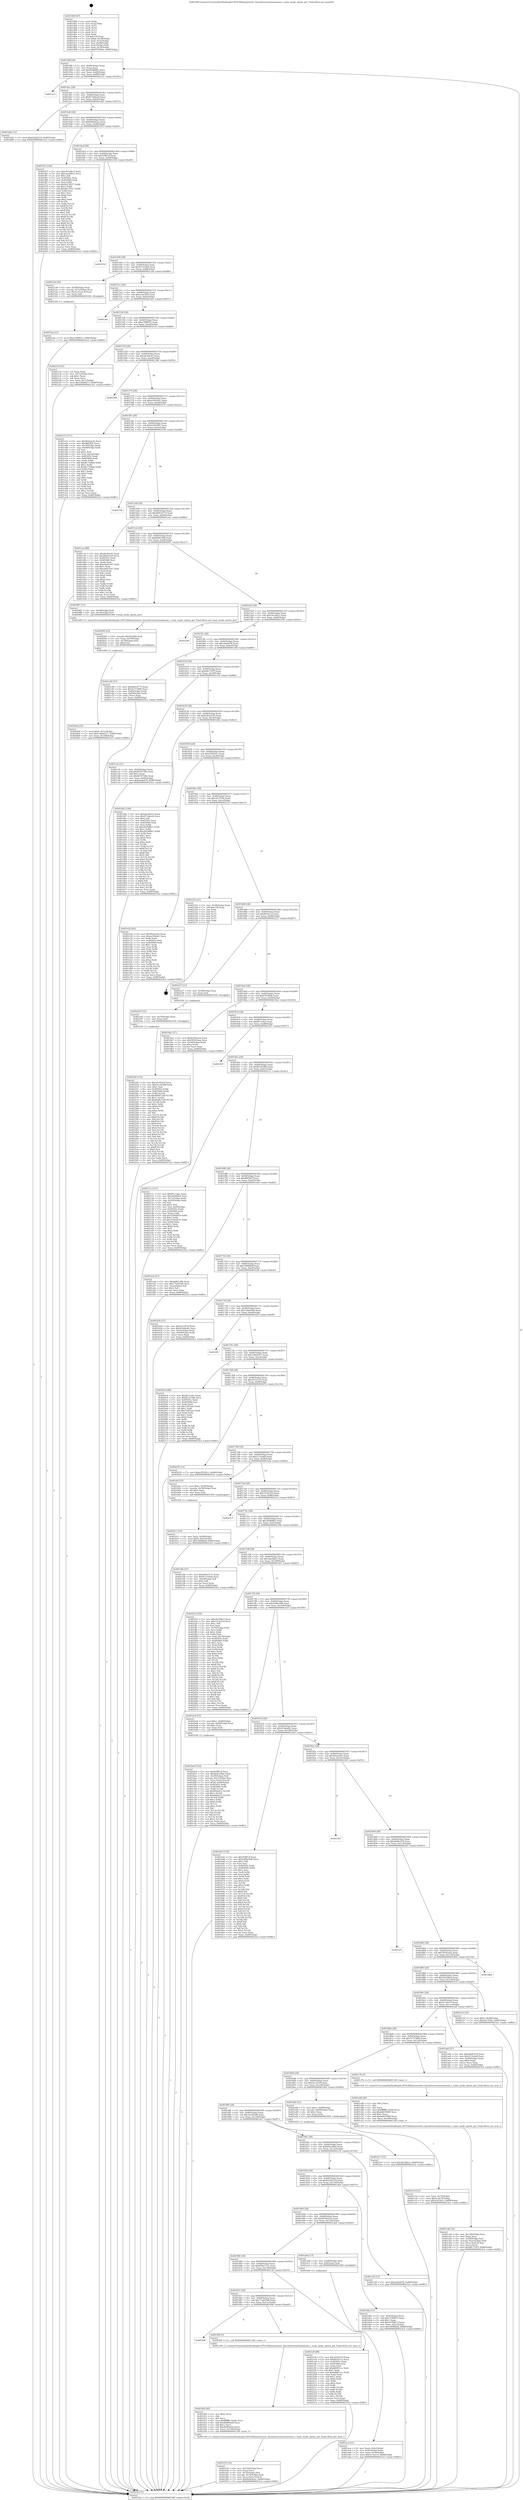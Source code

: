 digraph "0x401460" {
  label = "0x401460 (/mnt/c/Users/mathe/Desktop/tcc/POCII/binaries/extr_linuxdriversnetteamteam.c_team_mode_option_get_Final-ollvm.out::main(0))"
  labelloc = "t"
  node[shape=record]

  Entry [label="",width=0.3,height=0.3,shape=circle,fillcolor=black,style=filled]
  "0x40148f" [label="{
     0x40148f [29]\l
     | [instrs]\l
     &nbsp;&nbsp;0x40148f \<+3\>: mov -0x80(%rbp),%eax\l
     &nbsp;&nbsp;0x401492 \<+2\>: mov %eax,%ecx\l
     &nbsp;&nbsp;0x401494 \<+6\>: sub $0x82f8df82,%ecx\l
     &nbsp;&nbsp;0x40149a \<+6\>: mov %eax,-0x84(%rbp)\l
     &nbsp;&nbsp;0x4014a0 \<+6\>: mov %ecx,-0x88(%rbp)\l
     &nbsp;&nbsp;0x4014a6 \<+6\>: je 0000000000401a15 \<main+0x5b5\>\l
  }"]
  "0x401a15" [label="{
     0x401a15\l
  }", style=dashed]
  "0x4014ac" [label="{
     0x4014ac [28]\l
     | [instrs]\l
     &nbsp;&nbsp;0x4014ac \<+5\>: jmp 00000000004014b1 \<main+0x51\>\l
     &nbsp;&nbsp;0x4014b1 \<+6\>: mov -0x84(%rbp),%eax\l
     &nbsp;&nbsp;0x4014b7 \<+5\>: sub $0x873a6a2d,%eax\l
     &nbsp;&nbsp;0x4014bc \<+6\>: mov %eax,-0x8c(%rbp)\l
     &nbsp;&nbsp;0x4014c2 \<+6\>: je 0000000000401dd2 \<main+0x972\>\l
  }"]
  Exit [label="",width=0.3,height=0.3,shape=circle,fillcolor=black,style=filled,peripheries=2]
  "0x401dd2" [label="{
     0x401dd2 [12]\l
     | [instrs]\l
     &nbsp;&nbsp;0x401dd2 \<+7\>: movl $0x61bd2210,-0x80(%rbp)\l
     &nbsp;&nbsp;0x401dd9 \<+5\>: jmp 00000000004023e2 \<main+0xf82\>\l
  }"]
  "0x4014c8" [label="{
     0x4014c8 [28]\l
     | [instrs]\l
     &nbsp;&nbsp;0x4014c8 \<+5\>: jmp 00000000004014cd \<main+0x6d\>\l
     &nbsp;&nbsp;0x4014cd \<+6\>: mov -0x84(%rbp),%eax\l
     &nbsp;&nbsp;0x4014d3 \<+5\>: sub $0x8d4b42ac,%eax\l
     &nbsp;&nbsp;0x4014d8 \<+6\>: mov %eax,-0x90(%rbp)\l
     &nbsp;&nbsp;0x4014de \<+6\>: je 0000000000401f55 \<main+0xaf5\>\l
  }"]
  "0x40224f" [label="{
     0x40224f [152]\l
     | [instrs]\l
     &nbsp;&nbsp;0x40224f \<+5\>: mov $0x25c91b1f,%ecx\l
     &nbsp;&nbsp;0x402254 \<+5\>: mov $0x5ec29188,%edx\l
     &nbsp;&nbsp;0x402259 \<+3\>: mov $0x1,%sil\l
     &nbsp;&nbsp;0x40225c \<+8\>: mov 0x40505c,%r8d\l
     &nbsp;&nbsp;0x402264 \<+8\>: mov 0x405060,%r9d\l
     &nbsp;&nbsp;0x40226c \<+3\>: mov %r8d,%r10d\l
     &nbsp;&nbsp;0x40226f \<+7\>: sub $0x40d07149,%r10d\l
     &nbsp;&nbsp;0x402276 \<+4\>: sub $0x1,%r10d\l
     &nbsp;&nbsp;0x40227a \<+7\>: add $0x40d07149,%r10d\l
     &nbsp;&nbsp;0x402281 \<+4\>: imul %r10d,%r8d\l
     &nbsp;&nbsp;0x402285 \<+4\>: and $0x1,%r8d\l
     &nbsp;&nbsp;0x402289 \<+4\>: cmp $0x0,%r8d\l
     &nbsp;&nbsp;0x40228d \<+4\>: sete %r11b\l
     &nbsp;&nbsp;0x402291 \<+4\>: cmp $0xa,%r9d\l
     &nbsp;&nbsp;0x402295 \<+3\>: setl %bl\l
     &nbsp;&nbsp;0x402298 \<+3\>: mov %r11b,%r14b\l
     &nbsp;&nbsp;0x40229b \<+4\>: xor $0xff,%r14b\l
     &nbsp;&nbsp;0x40229f \<+3\>: mov %bl,%r15b\l
     &nbsp;&nbsp;0x4022a2 \<+4\>: xor $0xff,%r15b\l
     &nbsp;&nbsp;0x4022a6 \<+4\>: xor $0x0,%sil\l
     &nbsp;&nbsp;0x4022aa \<+3\>: mov %r14b,%r12b\l
     &nbsp;&nbsp;0x4022ad \<+4\>: and $0x0,%r12b\l
     &nbsp;&nbsp;0x4022b1 \<+3\>: and %sil,%r11b\l
     &nbsp;&nbsp;0x4022b4 \<+3\>: mov %r15b,%r13b\l
     &nbsp;&nbsp;0x4022b7 \<+4\>: and $0x0,%r13b\l
     &nbsp;&nbsp;0x4022bb \<+3\>: and %sil,%bl\l
     &nbsp;&nbsp;0x4022be \<+3\>: or %r11b,%r12b\l
     &nbsp;&nbsp;0x4022c1 \<+3\>: or %bl,%r13b\l
     &nbsp;&nbsp;0x4022c4 \<+3\>: xor %r13b,%r12b\l
     &nbsp;&nbsp;0x4022c7 \<+3\>: or %r15b,%r14b\l
     &nbsp;&nbsp;0x4022ca \<+4\>: xor $0xff,%r14b\l
     &nbsp;&nbsp;0x4022ce \<+4\>: or $0x0,%sil\l
     &nbsp;&nbsp;0x4022d2 \<+3\>: and %sil,%r14b\l
     &nbsp;&nbsp;0x4022d5 \<+3\>: or %r14b,%r12b\l
     &nbsp;&nbsp;0x4022d8 \<+4\>: test $0x1,%r12b\l
     &nbsp;&nbsp;0x4022dc \<+3\>: cmovne %edx,%ecx\l
     &nbsp;&nbsp;0x4022df \<+3\>: mov %ecx,-0x80(%rbp)\l
     &nbsp;&nbsp;0x4022e2 \<+5\>: jmp 00000000004023e2 \<main+0xf82\>\l
  }"]
  "0x401f55" [label="{
     0x401f55 [144]\l
     | [instrs]\l
     &nbsp;&nbsp;0x401f55 \<+5\>: mov $0xc9c5dbc3,%eax\l
     &nbsp;&nbsp;0x401f5a \<+5\>: mov $0x3aa5d6c2,%ecx\l
     &nbsp;&nbsp;0x401f5f \<+2\>: mov $0x1,%dl\l
     &nbsp;&nbsp;0x401f61 \<+7\>: mov 0x40505c,%esi\l
     &nbsp;&nbsp;0x401f68 \<+7\>: mov 0x405060,%edi\l
     &nbsp;&nbsp;0x401f6f \<+3\>: mov %esi,%r8d\l
     &nbsp;&nbsp;0x401f72 \<+7\>: sub $0x4b13f327,%r8d\l
     &nbsp;&nbsp;0x401f79 \<+4\>: sub $0x1,%r8d\l
     &nbsp;&nbsp;0x401f7d \<+7\>: add $0x4b13f327,%r8d\l
     &nbsp;&nbsp;0x401f84 \<+4\>: imul %r8d,%esi\l
     &nbsp;&nbsp;0x401f88 \<+3\>: and $0x1,%esi\l
     &nbsp;&nbsp;0x401f8b \<+3\>: cmp $0x0,%esi\l
     &nbsp;&nbsp;0x401f8e \<+4\>: sete %r9b\l
     &nbsp;&nbsp;0x401f92 \<+3\>: cmp $0xa,%edi\l
     &nbsp;&nbsp;0x401f95 \<+4\>: setl %r10b\l
     &nbsp;&nbsp;0x401f99 \<+3\>: mov %r9b,%r11b\l
     &nbsp;&nbsp;0x401f9c \<+4\>: xor $0xff,%r11b\l
     &nbsp;&nbsp;0x401fa0 \<+3\>: mov %r10b,%bl\l
     &nbsp;&nbsp;0x401fa3 \<+3\>: xor $0xff,%bl\l
     &nbsp;&nbsp;0x401fa6 \<+3\>: xor $0x1,%dl\l
     &nbsp;&nbsp;0x401fa9 \<+3\>: mov %r11b,%r14b\l
     &nbsp;&nbsp;0x401fac \<+4\>: and $0xff,%r14b\l
     &nbsp;&nbsp;0x401fb0 \<+3\>: and %dl,%r9b\l
     &nbsp;&nbsp;0x401fb3 \<+3\>: mov %bl,%r15b\l
     &nbsp;&nbsp;0x401fb6 \<+4\>: and $0xff,%r15b\l
     &nbsp;&nbsp;0x401fba \<+3\>: and %dl,%r10b\l
     &nbsp;&nbsp;0x401fbd \<+3\>: or %r9b,%r14b\l
     &nbsp;&nbsp;0x401fc0 \<+3\>: or %r10b,%r15b\l
     &nbsp;&nbsp;0x401fc3 \<+3\>: xor %r15b,%r14b\l
     &nbsp;&nbsp;0x401fc6 \<+3\>: or %bl,%r11b\l
     &nbsp;&nbsp;0x401fc9 \<+4\>: xor $0xff,%r11b\l
     &nbsp;&nbsp;0x401fcd \<+3\>: or $0x1,%dl\l
     &nbsp;&nbsp;0x401fd0 \<+3\>: and %dl,%r11b\l
     &nbsp;&nbsp;0x401fd3 \<+3\>: or %r11b,%r14b\l
     &nbsp;&nbsp;0x401fd6 \<+4\>: test $0x1,%r14b\l
     &nbsp;&nbsp;0x401fda \<+3\>: cmovne %ecx,%eax\l
     &nbsp;&nbsp;0x401fdd \<+3\>: mov %eax,-0x80(%rbp)\l
     &nbsp;&nbsp;0x401fe0 \<+5\>: jmp 00000000004023e2 \<main+0xf82\>\l
  }"]
  "0x4014e4" [label="{
     0x4014e4 [28]\l
     | [instrs]\l
     &nbsp;&nbsp;0x4014e4 \<+5\>: jmp 00000000004014e9 \<main+0x89\>\l
     &nbsp;&nbsp;0x4014e9 \<+6\>: mov -0x84(%rbp),%eax\l
     &nbsp;&nbsp;0x4014ef \<+5\>: sub $0x91fff12f,%eax\l
     &nbsp;&nbsp;0x4014f4 \<+6\>: mov %eax,-0x94(%rbp)\l
     &nbsp;&nbsp;0x4014fa \<+6\>: je 0000000000402350 \<main+0xef0\>\l
  }"]
  "0x402243" [label="{
     0x402243 [12]\l
     | [instrs]\l
     &nbsp;&nbsp;0x402243 \<+4\>: mov -0x70(%rbp),%rax\l
     &nbsp;&nbsp;0x402247 \<+3\>: mov %rax,%rdi\l
     &nbsp;&nbsp;0x40224a \<+5\>: call 0000000000401030 \<free@plt\>\l
     | [calls]\l
     &nbsp;&nbsp;0x401030 \{1\} (unknown)\l
  }"]
  "0x402350" [label="{
     0x402350\l
  }", style=dashed]
  "0x401500" [label="{
     0x401500 [28]\l
     | [instrs]\l
     &nbsp;&nbsp;0x401500 \<+5\>: jmp 0000000000401505 \<main+0xa5\>\l
     &nbsp;&nbsp;0x401505 \<+6\>: mov -0x84(%rbp),%eax\l
     &nbsp;&nbsp;0x40150b \<+5\>: sub $0x97e334a0,%eax\l
     &nbsp;&nbsp;0x401510 \<+6\>: mov %eax,-0x98(%rbp)\l
     &nbsp;&nbsp;0x401516 \<+6\>: je 00000000004021a6 \<main+0xd46\>\l
  }"]
  "0x4021ba" [label="{
     0x4021ba [12]\l
     | [instrs]\l
     &nbsp;&nbsp;0x4021ba \<+7\>: movl $0xa76f8953,-0x80(%rbp)\l
     &nbsp;&nbsp;0x4021c1 \<+5\>: jmp 00000000004023e2 \<main+0xf82\>\l
  }"]
  "0x4021a6" [label="{
     0x4021a6 [20]\l
     | [instrs]\l
     &nbsp;&nbsp;0x4021a6 \<+4\>: mov -0x58(%rbp),%rax\l
     &nbsp;&nbsp;0x4021aa \<+4\>: movslq -0x7c(%rbp),%rcx\l
     &nbsp;&nbsp;0x4021ae \<+4\>: mov (%rax,%rcx,8),%rax\l
     &nbsp;&nbsp;0x4021b2 \<+3\>: mov %rax,%rdi\l
     &nbsp;&nbsp;0x4021b5 \<+5\>: call 0000000000401030 \<free@plt\>\l
     | [calls]\l
     &nbsp;&nbsp;0x401030 \{1\} (unknown)\l
  }"]
  "0x40151c" [label="{
     0x40151c [28]\l
     | [instrs]\l
     &nbsp;&nbsp;0x40151c \<+5\>: jmp 0000000000401521 \<main+0xc1\>\l
     &nbsp;&nbsp;0x401521 \<+6\>: mov -0x84(%rbp),%eax\l
     &nbsp;&nbsp;0x401527 \<+5\>: sub $0xa16e5d1f,%eax\l
     &nbsp;&nbsp;0x40152c \<+6\>: mov %eax,-0x9c(%rbp)\l
     &nbsp;&nbsp;0x401532 \<+6\>: je 0000000000401ab1 \<main+0x651\>\l
  }"]
  "0x4020ab" [label="{
     0x4020ab [25]\l
     | [instrs]\l
     &nbsp;&nbsp;0x4020ab \<+7\>: movl $0x0,-0x7c(%rbp)\l
     &nbsp;&nbsp;0x4020b2 \<+7\>: movl $0x1d6e8257,-0x80(%rbp)\l
     &nbsp;&nbsp;0x4020b9 \<+6\>: mov %eax,-0x148(%rbp)\l
     &nbsp;&nbsp;0x4020bf \<+5\>: jmp 00000000004023e2 \<main+0xf82\>\l
  }"]
  "0x401ab1" [label="{
     0x401ab1\l
  }", style=dashed]
  "0x401538" [label="{
     0x401538 [28]\l
     | [instrs]\l
     &nbsp;&nbsp;0x401538 \<+5\>: jmp 000000000040153d \<main+0xdd\>\l
     &nbsp;&nbsp;0x40153d \<+6\>: mov -0x84(%rbp),%eax\l
     &nbsp;&nbsp;0x401543 \<+5\>: sub $0xa76f8953,%eax\l
     &nbsp;&nbsp;0x401548 \<+6\>: mov %eax,-0xa0(%rbp)\l
     &nbsp;&nbsp;0x40154e \<+6\>: je 00000000004021c6 \<main+0xd66\>\l
  }"]
  "0x402094" [label="{
     0x402094 [23]\l
     | [instrs]\l
     &nbsp;&nbsp;0x402094 \<+10\>: movabs $0x4030b6,%rdi\l
     &nbsp;&nbsp;0x40209e \<+3\>: mov %eax,-0x78(%rbp)\l
     &nbsp;&nbsp;0x4020a1 \<+3\>: mov -0x78(%rbp),%esi\l
     &nbsp;&nbsp;0x4020a4 \<+2\>: mov $0x0,%al\l
     &nbsp;&nbsp;0x4020a6 \<+5\>: call 0000000000401040 \<printf@plt\>\l
     | [calls]\l
     &nbsp;&nbsp;0x401040 \{1\} (unknown)\l
  }"]
  "0x4021c6" [label="{
     0x4021c6 [25]\l
     | [instrs]\l
     &nbsp;&nbsp;0x4021c6 \<+2\>: xor %eax,%eax\l
     &nbsp;&nbsp;0x4021c8 \<+3\>: mov -0x7c(%rbp),%ecx\l
     &nbsp;&nbsp;0x4021cb \<+3\>: sub $0x1,%eax\l
     &nbsp;&nbsp;0x4021ce \<+2\>: sub %eax,%ecx\l
     &nbsp;&nbsp;0x4021d0 \<+3\>: mov %ecx,-0x7c(%rbp)\l
     &nbsp;&nbsp;0x4021d3 \<+7\>: movl $0x1d6e8257,-0x80(%rbp)\l
     &nbsp;&nbsp;0x4021da \<+5\>: jmp 00000000004023e2 \<main+0xf82\>\l
  }"]
  "0x401554" [label="{
     0x401554 [28]\l
     | [instrs]\l
     &nbsp;&nbsp;0x401554 \<+5\>: jmp 0000000000401559 \<main+0xf9\>\l
     &nbsp;&nbsp;0x401559 \<+6\>: mov -0x84(%rbp),%eax\l
     &nbsp;&nbsp;0x40155f \<+5\>: sub $0xabc44c63,%eax\l
     &nbsp;&nbsp;0x401564 \<+6\>: mov %eax,-0xa4(%rbp)\l
     &nbsp;&nbsp;0x40156a \<+6\>: je 0000000000402386 \<main+0xf26\>\l
  }"]
  "0x401f35" [label="{
     0x401f35 [32]\l
     | [instrs]\l
     &nbsp;&nbsp;0x401f35 \<+6\>: mov -0x144(%rbp),%ecx\l
     &nbsp;&nbsp;0x401f3b \<+3\>: imul %eax,%ecx\l
     &nbsp;&nbsp;0x401f3e \<+4\>: mov -0x70(%rbp),%rsi\l
     &nbsp;&nbsp;0x401f42 \<+4\>: movslq -0x74(%rbp),%rdi\l
     &nbsp;&nbsp;0x401f46 \<+3\>: mov %ecx,(%rsi,%rdi,4)\l
     &nbsp;&nbsp;0x401f49 \<+7\>: movl $0x8d4b42ac,-0x80(%rbp)\l
     &nbsp;&nbsp;0x401f50 \<+5\>: jmp 00000000004023e2 \<main+0xf82\>\l
  }"]
  "0x402386" [label="{
     0x402386\l
  }", style=dashed]
  "0x401570" [label="{
     0x401570 [28]\l
     | [instrs]\l
     &nbsp;&nbsp;0x401570 \<+5\>: jmp 0000000000401575 \<main+0x115\>\l
     &nbsp;&nbsp;0x401575 \<+6\>: mov -0x84(%rbp),%eax\l
     &nbsp;&nbsp;0x40157b \<+5\>: sub $0xac992eb1,%eax\l
     &nbsp;&nbsp;0x401580 \<+6\>: mov %eax,-0xa8(%rbp)\l
     &nbsp;&nbsp;0x401586 \<+6\>: je 0000000000401e7e \<main+0xa1e\>\l
  }"]
  "0x401f0d" [label="{
     0x401f0d [40]\l
     | [instrs]\l
     &nbsp;&nbsp;0x401f0d \<+5\>: mov $0x2,%ecx\l
     &nbsp;&nbsp;0x401f12 \<+1\>: cltd\l
     &nbsp;&nbsp;0x401f13 \<+2\>: idiv %ecx\l
     &nbsp;&nbsp;0x401f15 \<+6\>: imul $0xfffffffe,%edx,%ecx\l
     &nbsp;&nbsp;0x401f1b \<+6\>: add $0xd0d64a4d,%ecx\l
     &nbsp;&nbsp;0x401f21 \<+3\>: add $0x1,%ecx\l
     &nbsp;&nbsp;0x401f24 \<+6\>: sub $0xd0d64a4d,%ecx\l
     &nbsp;&nbsp;0x401f2a \<+6\>: mov %ecx,-0x144(%rbp)\l
     &nbsp;&nbsp;0x401f30 \<+5\>: call 0000000000401160 \<next_i\>\l
     | [calls]\l
     &nbsp;&nbsp;0x401160 \{1\} (/mnt/c/Users/mathe/Desktop/tcc/POCII/binaries/extr_linuxdriversnetteamteam.c_team_mode_option_get_Final-ollvm.out::next_i)\l
  }"]
  "0x401e7e" [label="{
     0x401e7e [111]\l
     | [instrs]\l
     &nbsp;&nbsp;0x401e7e \<+5\>: mov $0x4b5eac4c,%eax\l
     &nbsp;&nbsp;0x401e83 \<+5\>: mov $0xd6f54f5,%ecx\l
     &nbsp;&nbsp;0x401e88 \<+3\>: mov -0x74(%rbp),%edx\l
     &nbsp;&nbsp;0x401e8b \<+3\>: cmp -0x68(%rbp),%edx\l
     &nbsp;&nbsp;0x401e8e \<+4\>: setl %sil\l
     &nbsp;&nbsp;0x401e92 \<+4\>: and $0x1,%sil\l
     &nbsp;&nbsp;0x401e96 \<+4\>: mov %sil,-0x2a(%rbp)\l
     &nbsp;&nbsp;0x401e9a \<+7\>: mov 0x40505c,%edx\l
     &nbsp;&nbsp;0x401ea1 \<+7\>: mov 0x405060,%edi\l
     &nbsp;&nbsp;0x401ea8 \<+3\>: mov %edx,%r8d\l
     &nbsp;&nbsp;0x401eab \<+7\>: add $0x8c71b8eb,%r8d\l
     &nbsp;&nbsp;0x401eb2 \<+4\>: sub $0x1,%r8d\l
     &nbsp;&nbsp;0x401eb6 \<+7\>: sub $0x8c71b8eb,%r8d\l
     &nbsp;&nbsp;0x401ebd \<+4\>: imul %r8d,%edx\l
     &nbsp;&nbsp;0x401ec1 \<+3\>: and $0x1,%edx\l
     &nbsp;&nbsp;0x401ec4 \<+3\>: cmp $0x0,%edx\l
     &nbsp;&nbsp;0x401ec7 \<+4\>: sete %sil\l
     &nbsp;&nbsp;0x401ecb \<+3\>: cmp $0xa,%edi\l
     &nbsp;&nbsp;0x401ece \<+4\>: setl %r9b\l
     &nbsp;&nbsp;0x401ed2 \<+3\>: mov %sil,%r10b\l
     &nbsp;&nbsp;0x401ed5 \<+3\>: and %r9b,%r10b\l
     &nbsp;&nbsp;0x401ed8 \<+3\>: xor %r9b,%sil\l
     &nbsp;&nbsp;0x401edb \<+3\>: or %sil,%r10b\l
     &nbsp;&nbsp;0x401ede \<+4\>: test $0x1,%r10b\l
     &nbsp;&nbsp;0x401ee2 \<+3\>: cmovne %ecx,%eax\l
     &nbsp;&nbsp;0x401ee5 \<+3\>: mov %eax,-0x80(%rbp)\l
     &nbsp;&nbsp;0x401ee8 \<+5\>: jmp 00000000004023e2 \<main+0xf82\>\l
  }"]
  "0x40158c" [label="{
     0x40158c [28]\l
     | [instrs]\l
     &nbsp;&nbsp;0x40158c \<+5\>: jmp 0000000000401591 \<main+0x131\>\l
     &nbsp;&nbsp;0x401591 \<+6\>: mov -0x84(%rbp),%eax\l
     &nbsp;&nbsp;0x401597 \<+5\>: sub $0xb29438f7,%eax\l
     &nbsp;&nbsp;0x40159c \<+6\>: mov %eax,-0xac(%rbp)\l
     &nbsp;&nbsp;0x4015a2 \<+6\>: je 0000000000402338 \<main+0xed8\>\l
  }"]
  "0x401998" [label="{
     0x401998\l
  }", style=dashed]
  "0x402338" [label="{
     0x402338\l
  }", style=dashed]
  "0x4015a8" [label="{
     0x4015a8 [28]\l
     | [instrs]\l
     &nbsp;&nbsp;0x4015a8 \<+5\>: jmp 00000000004015ad \<main+0x14d\>\l
     &nbsp;&nbsp;0x4015ad \<+6\>: mov -0x84(%rbp),%eax\l
     &nbsp;&nbsp;0x4015b3 \<+5\>: sub $0xbb61d773,%eax\l
     &nbsp;&nbsp;0x4015b8 \<+6\>: mov %eax,-0xb0(%rbp)\l
     &nbsp;&nbsp;0x4015be \<+6\>: je 0000000000401cea \<main+0x88a\>\l
  }"]
  "0x401f08" [label="{
     0x401f08 [5]\l
     | [instrs]\l
     &nbsp;&nbsp;0x401f08 \<+5\>: call 0000000000401160 \<next_i\>\l
     | [calls]\l
     &nbsp;&nbsp;0x401160 \{1\} (/mnt/c/Users/mathe/Desktop/tcc/POCII/binaries/extr_linuxdriversnetteamteam.c_team_mode_option_get_Final-ollvm.out::next_i)\l
  }"]
  "0x401cea" [label="{
     0x401cea [88]\l
     | [instrs]\l
     &nbsp;&nbsp;0x401cea \<+5\>: mov $0xabc44c63,%eax\l
     &nbsp;&nbsp;0x401cef \<+5\>: mov $0xd2b23e29,%ecx\l
     &nbsp;&nbsp;0x401cf4 \<+7\>: mov 0x40505c,%edx\l
     &nbsp;&nbsp;0x401cfb \<+7\>: mov 0x405060,%esi\l
     &nbsp;&nbsp;0x401d02 \<+2\>: mov %edx,%edi\l
     &nbsp;&nbsp;0x401d04 \<+6\>: add $0xe4e62197,%edi\l
     &nbsp;&nbsp;0x401d0a \<+3\>: sub $0x1,%edi\l
     &nbsp;&nbsp;0x401d0d \<+6\>: sub $0xe4e62197,%edi\l
     &nbsp;&nbsp;0x401d13 \<+3\>: imul %edi,%edx\l
     &nbsp;&nbsp;0x401d16 \<+3\>: and $0x1,%edx\l
     &nbsp;&nbsp;0x401d19 \<+3\>: cmp $0x0,%edx\l
     &nbsp;&nbsp;0x401d1c \<+4\>: sete %r8b\l
     &nbsp;&nbsp;0x401d20 \<+3\>: cmp $0xa,%esi\l
     &nbsp;&nbsp;0x401d23 \<+4\>: setl %r9b\l
     &nbsp;&nbsp;0x401d27 \<+3\>: mov %r8b,%r10b\l
     &nbsp;&nbsp;0x401d2a \<+3\>: and %r9b,%r10b\l
     &nbsp;&nbsp;0x401d2d \<+3\>: xor %r9b,%r8b\l
     &nbsp;&nbsp;0x401d30 \<+3\>: or %r8b,%r10b\l
     &nbsp;&nbsp;0x401d33 \<+4\>: test $0x1,%r10b\l
     &nbsp;&nbsp;0x401d37 \<+3\>: cmovne %ecx,%eax\l
     &nbsp;&nbsp;0x401d3a \<+3\>: mov %eax,-0x80(%rbp)\l
     &nbsp;&nbsp;0x401d3d \<+5\>: jmp 00000000004023e2 \<main+0xf82\>\l
  }"]
  "0x4015c4" [label="{
     0x4015c4 [28]\l
     | [instrs]\l
     &nbsp;&nbsp;0x4015c4 \<+5\>: jmp 00000000004015c9 \<main+0x169\>\l
     &nbsp;&nbsp;0x4015c9 \<+6\>: mov -0x84(%rbp),%eax\l
     &nbsp;&nbsp;0x4015cf \<+5\>: sub $0xbbf61386,%eax\l
     &nbsp;&nbsp;0x4015d4 \<+6\>: mov %eax,-0xb4(%rbp)\l
     &nbsp;&nbsp;0x4015da \<+6\>: je 0000000000402087 \<main+0xc27\>\l
  }"]
  "0x40197c" [label="{
     0x40197c [28]\l
     | [instrs]\l
     &nbsp;&nbsp;0x40197c \<+5\>: jmp 0000000000401981 \<main+0x521\>\l
     &nbsp;&nbsp;0x401981 \<+6\>: mov -0x84(%rbp),%eax\l
     &nbsp;&nbsp;0x401987 \<+5\>: sub $0x77ad5568,%eax\l
     &nbsp;&nbsp;0x40198c \<+6\>: mov %eax,-0x13c(%rbp)\l
     &nbsp;&nbsp;0x401992 \<+6\>: je 0000000000401f08 \<main+0xaa8\>\l
  }"]
  "0x402087" [label="{
     0x402087 [13]\l
     | [instrs]\l
     &nbsp;&nbsp;0x402087 \<+4\>: mov -0x58(%rbp),%rdi\l
     &nbsp;&nbsp;0x40208b \<+4\>: mov -0x70(%rbp),%rsi\l
     &nbsp;&nbsp;0x40208f \<+5\>: call 0000000000401440 \<team_mode_option_get\>\l
     | [calls]\l
     &nbsp;&nbsp;0x401440 \{1\} (/mnt/c/Users/mathe/Desktop/tcc/POCII/binaries/extr_linuxdriversnetteamteam.c_team_mode_option_get_Final-ollvm.out::team_mode_option_get)\l
  }"]
  "0x4015e0" [label="{
     0x4015e0 [28]\l
     | [instrs]\l
     &nbsp;&nbsp;0x4015e0 \<+5\>: jmp 00000000004015e5 \<main+0x185\>\l
     &nbsp;&nbsp;0x4015e5 \<+6\>: mov -0x84(%rbp),%eax\l
     &nbsp;&nbsp;0x4015eb \<+5\>: sub $0xc9c5dbc3,%eax\l
     &nbsp;&nbsp;0x4015f0 \<+6\>: mov %eax,-0xb8(%rbp)\l
     &nbsp;&nbsp;0x4015f6 \<+6\>: je 000000000040239e \<main+0xf3e\>\l
  }"]
  "0x4021df" [label="{
     0x4021df [88]\l
     | [instrs]\l
     &nbsp;&nbsp;0x4021df \<+5\>: mov $0x25c91b1f,%eax\l
     &nbsp;&nbsp;0x4021e4 \<+5\>: mov $0xf61fa1c2,%ecx\l
     &nbsp;&nbsp;0x4021e9 \<+7\>: mov 0x40505c,%edx\l
     &nbsp;&nbsp;0x4021f0 \<+7\>: mov 0x405060,%esi\l
     &nbsp;&nbsp;0x4021f7 \<+2\>: mov %edx,%edi\l
     &nbsp;&nbsp;0x4021f9 \<+6\>: add $0xb8967ccc,%edi\l
     &nbsp;&nbsp;0x4021ff \<+3\>: sub $0x1,%edi\l
     &nbsp;&nbsp;0x402202 \<+6\>: sub $0xb8967ccc,%edi\l
     &nbsp;&nbsp;0x402208 \<+3\>: imul %edi,%edx\l
     &nbsp;&nbsp;0x40220b \<+3\>: and $0x1,%edx\l
     &nbsp;&nbsp;0x40220e \<+3\>: cmp $0x0,%edx\l
     &nbsp;&nbsp;0x402211 \<+4\>: sete %r8b\l
     &nbsp;&nbsp;0x402215 \<+3\>: cmp $0xa,%esi\l
     &nbsp;&nbsp;0x402218 \<+4\>: setl %r9b\l
     &nbsp;&nbsp;0x40221c \<+3\>: mov %r8b,%r10b\l
     &nbsp;&nbsp;0x40221f \<+3\>: and %r9b,%r10b\l
     &nbsp;&nbsp;0x402222 \<+3\>: xor %r9b,%r8b\l
     &nbsp;&nbsp;0x402225 \<+3\>: or %r8b,%r10b\l
     &nbsp;&nbsp;0x402228 \<+4\>: test $0x1,%r10b\l
     &nbsp;&nbsp;0x40222c \<+3\>: cmovne %ecx,%eax\l
     &nbsp;&nbsp;0x40222f \<+3\>: mov %eax,-0x80(%rbp)\l
     &nbsp;&nbsp;0x402232 \<+5\>: jmp 00000000004023e2 \<main+0xf82\>\l
  }"]
  "0x40239e" [label="{
     0x40239e\l
  }", style=dashed]
  "0x4015fc" [label="{
     0x4015fc [28]\l
     | [instrs]\l
     &nbsp;&nbsp;0x4015fc \<+5\>: jmp 0000000000401601 \<main+0x1a1\>\l
     &nbsp;&nbsp;0x401601 \<+6\>: mov -0x84(%rbp),%eax\l
     &nbsp;&nbsp;0x401607 \<+5\>: sub $0xcbefa478,%eax\l
     &nbsp;&nbsp;0x40160c \<+6\>: mov %eax,-0xbc(%rbp)\l
     &nbsp;&nbsp;0x401612 \<+6\>: je 0000000000401c60 \<main+0x800\>\l
  }"]
  "0x401e14" [label="{
     0x401e14 [23]\l
     | [instrs]\l
     &nbsp;&nbsp;0x401e14 \<+4\>: mov %rax,-0x70(%rbp)\l
     &nbsp;&nbsp;0x401e18 \<+7\>: movl $0x0,-0x74(%rbp)\l
     &nbsp;&nbsp;0x401e1f \<+7\>: movl $0xe5f5261c,-0x80(%rbp)\l
     &nbsp;&nbsp;0x401e26 \<+5\>: jmp 00000000004023e2 \<main+0xf82\>\l
  }"]
  "0x401c60" [label="{
     0x401c60 [27]\l
     | [instrs]\l
     &nbsp;&nbsp;0x401c60 \<+5\>: mov $0xbb61d773,%eax\l
     &nbsp;&nbsp;0x401c65 \<+5\>: mov $0x5e71589b,%ecx\l
     &nbsp;&nbsp;0x401c6a \<+3\>: mov -0x64(%rbp),%edx\l
     &nbsp;&nbsp;0x401c6d \<+3\>: cmp -0x60(%rbp),%edx\l
     &nbsp;&nbsp;0x401c70 \<+3\>: cmovl %ecx,%eax\l
     &nbsp;&nbsp;0x401c73 \<+3\>: mov %eax,-0x80(%rbp)\l
     &nbsp;&nbsp;0x401c76 \<+5\>: jmp 00000000004023e2 \<main+0xf82\>\l
  }"]
  "0x401618" [label="{
     0x401618 [28]\l
     | [instrs]\l
     &nbsp;&nbsp;0x401618 \<+5\>: jmp 000000000040161d \<main+0x1bd\>\l
     &nbsp;&nbsp;0x40161d \<+6\>: mov -0x84(%rbp),%eax\l
     &nbsp;&nbsp;0x401623 \<+5\>: sub $0xd0c7107f,%eax\l
     &nbsp;&nbsp;0x401628 \<+6\>: mov %eax,-0xc0(%rbp)\l
     &nbsp;&nbsp;0x40162e \<+6\>: je 0000000000401ccb \<main+0x86b\>\l
  }"]
  "0x401ca8" [label="{
     0x401ca8 [35]\l
     | [instrs]\l
     &nbsp;&nbsp;0x401ca8 \<+6\>: mov -0x140(%rbp),%ecx\l
     &nbsp;&nbsp;0x401cae \<+3\>: imul %eax,%ecx\l
     &nbsp;&nbsp;0x401cb1 \<+4\>: mov -0x58(%rbp),%rsi\l
     &nbsp;&nbsp;0x401cb5 \<+4\>: movslq -0x5c(%rbp),%rdi\l
     &nbsp;&nbsp;0x401cb9 \<+4\>: mov (%rsi,%rdi,8),%rsi\l
     &nbsp;&nbsp;0x401cbd \<+2\>: mov %ecx,(%rsi)\l
     &nbsp;&nbsp;0x401cbf \<+7\>: movl $0xd0c7107f,-0x80(%rbp)\l
     &nbsp;&nbsp;0x401cc6 \<+5\>: jmp 00000000004023e2 \<main+0xf82\>\l
  }"]
  "0x401ccb" [label="{
     0x401ccb [31]\l
     | [instrs]\l
     &nbsp;&nbsp;0x401ccb \<+3\>: mov -0x64(%rbp),%eax\l
     &nbsp;&nbsp;0x401cce \<+5\>: add $0xb876728e,%eax\l
     &nbsp;&nbsp;0x401cd3 \<+3\>: add $0x1,%eax\l
     &nbsp;&nbsp;0x401cd6 \<+5\>: sub $0xb876728e,%eax\l
     &nbsp;&nbsp;0x401cdb \<+3\>: mov %eax,-0x64(%rbp)\l
     &nbsp;&nbsp;0x401cde \<+7\>: movl $0xcbefa478,-0x80(%rbp)\l
     &nbsp;&nbsp;0x401ce5 \<+5\>: jmp 00000000004023e2 \<main+0xf82\>\l
  }"]
  "0x401634" [label="{
     0x401634 [28]\l
     | [instrs]\l
     &nbsp;&nbsp;0x401634 \<+5\>: jmp 0000000000401639 \<main+0x1d9\>\l
     &nbsp;&nbsp;0x401639 \<+6\>: mov -0x84(%rbp),%eax\l
     &nbsp;&nbsp;0x40163f \<+5\>: sub $0xd2b23e29,%eax\l
     &nbsp;&nbsp;0x401644 \<+6\>: mov %eax,-0xc4(%rbp)\l
     &nbsp;&nbsp;0x40164a \<+6\>: je 0000000000401d42 \<main+0x8e2\>\l
  }"]
  "0x401c80" [label="{
     0x401c80 [40]\l
     | [instrs]\l
     &nbsp;&nbsp;0x401c80 \<+5\>: mov $0x2,%ecx\l
     &nbsp;&nbsp;0x401c85 \<+1\>: cltd\l
     &nbsp;&nbsp;0x401c86 \<+2\>: idiv %ecx\l
     &nbsp;&nbsp;0x401c88 \<+6\>: imul $0xfffffffe,%edx,%ecx\l
     &nbsp;&nbsp;0x401c8e \<+6\>: sub $0xbd619489,%ecx\l
     &nbsp;&nbsp;0x401c94 \<+3\>: add $0x1,%ecx\l
     &nbsp;&nbsp;0x401c97 \<+6\>: add $0xbd619489,%ecx\l
     &nbsp;&nbsp;0x401c9d \<+6\>: mov %ecx,-0x140(%rbp)\l
     &nbsp;&nbsp;0x401ca3 \<+5\>: call 0000000000401160 \<next_i\>\l
     | [calls]\l
     &nbsp;&nbsp;0x401160 \{1\} (/mnt/c/Users/mathe/Desktop/tcc/POCII/binaries/extr_linuxdriversnetteamteam.c_team_mode_option_get_Final-ollvm.out::next_i)\l
  }"]
  "0x401d42" [label="{
     0x401d42 [144]\l
     | [instrs]\l
     &nbsp;&nbsp;0x401d42 \<+5\>: mov $0xabc44c63,%eax\l
     &nbsp;&nbsp;0x401d47 \<+5\>: mov $0x873a6a2d,%ecx\l
     &nbsp;&nbsp;0x401d4c \<+2\>: mov $0x1,%dl\l
     &nbsp;&nbsp;0x401d4e \<+7\>: mov 0x40505c,%esi\l
     &nbsp;&nbsp;0x401d55 \<+7\>: mov 0x405060,%edi\l
     &nbsp;&nbsp;0x401d5c \<+3\>: mov %esi,%r8d\l
     &nbsp;&nbsp;0x401d5f \<+7\>: sub $0x2029d8b1,%r8d\l
     &nbsp;&nbsp;0x401d66 \<+4\>: sub $0x1,%r8d\l
     &nbsp;&nbsp;0x401d6a \<+7\>: add $0x2029d8b1,%r8d\l
     &nbsp;&nbsp;0x401d71 \<+4\>: imul %r8d,%esi\l
     &nbsp;&nbsp;0x401d75 \<+3\>: and $0x1,%esi\l
     &nbsp;&nbsp;0x401d78 \<+3\>: cmp $0x0,%esi\l
     &nbsp;&nbsp;0x401d7b \<+4\>: sete %r9b\l
     &nbsp;&nbsp;0x401d7f \<+3\>: cmp $0xa,%edi\l
     &nbsp;&nbsp;0x401d82 \<+4\>: setl %r10b\l
     &nbsp;&nbsp;0x401d86 \<+3\>: mov %r9b,%r11b\l
     &nbsp;&nbsp;0x401d89 \<+4\>: xor $0xff,%r11b\l
     &nbsp;&nbsp;0x401d8d \<+3\>: mov %r10b,%bl\l
     &nbsp;&nbsp;0x401d90 \<+3\>: xor $0xff,%bl\l
     &nbsp;&nbsp;0x401d93 \<+3\>: xor $0x0,%dl\l
     &nbsp;&nbsp;0x401d96 \<+3\>: mov %r11b,%r14b\l
     &nbsp;&nbsp;0x401d99 \<+4\>: and $0x0,%r14b\l
     &nbsp;&nbsp;0x401d9d \<+3\>: and %dl,%r9b\l
     &nbsp;&nbsp;0x401da0 \<+3\>: mov %bl,%r15b\l
     &nbsp;&nbsp;0x401da3 \<+4\>: and $0x0,%r15b\l
     &nbsp;&nbsp;0x401da7 \<+3\>: and %dl,%r10b\l
     &nbsp;&nbsp;0x401daa \<+3\>: or %r9b,%r14b\l
     &nbsp;&nbsp;0x401dad \<+3\>: or %r10b,%r15b\l
     &nbsp;&nbsp;0x401db0 \<+3\>: xor %r15b,%r14b\l
     &nbsp;&nbsp;0x401db3 \<+3\>: or %bl,%r11b\l
     &nbsp;&nbsp;0x401db6 \<+4\>: xor $0xff,%r11b\l
     &nbsp;&nbsp;0x401dba \<+3\>: or $0x0,%dl\l
     &nbsp;&nbsp;0x401dbd \<+3\>: and %dl,%r11b\l
     &nbsp;&nbsp;0x401dc0 \<+3\>: or %r11b,%r14b\l
     &nbsp;&nbsp;0x401dc3 \<+4\>: test $0x1,%r14b\l
     &nbsp;&nbsp;0x401dc7 \<+3\>: cmovne %ecx,%eax\l
     &nbsp;&nbsp;0x401dca \<+3\>: mov %eax,-0x80(%rbp)\l
     &nbsp;&nbsp;0x401dcd \<+5\>: jmp 00000000004023e2 \<main+0xf82\>\l
  }"]
  "0x401650" [label="{
     0x401650 [28]\l
     | [instrs]\l
     &nbsp;&nbsp;0x401650 \<+5\>: jmp 0000000000401655 \<main+0x1f5\>\l
     &nbsp;&nbsp;0x401655 \<+6\>: mov -0x84(%rbp),%eax\l
     &nbsp;&nbsp;0x40165b \<+5\>: sub $0xe5f5261c,%eax\l
     &nbsp;&nbsp;0x401660 \<+6\>: mov %eax,-0xc8(%rbp)\l
     &nbsp;&nbsp;0x401666 \<+6\>: je 0000000000401e2b \<main+0x9cb\>\l
  }"]
  "0x401be0" [label="{
     0x401be0 [116]\l
     | [instrs]\l
     &nbsp;&nbsp;0x401be0 \<+5\>: mov $0x91fff12f,%ecx\l
     &nbsp;&nbsp;0x401be5 \<+5\>: mov $0x604c20bd,%edx\l
     &nbsp;&nbsp;0x401bea \<+4\>: mov -0x58(%rbp),%rdi\l
     &nbsp;&nbsp;0x401bee \<+4\>: movslq -0x5c(%rbp),%rsi\l
     &nbsp;&nbsp;0x401bf2 \<+4\>: mov %rax,(%rdi,%rsi,8)\l
     &nbsp;&nbsp;0x401bf6 \<+7\>: movl $0x0,-0x64(%rbp)\l
     &nbsp;&nbsp;0x401bfd \<+8\>: mov 0x40505c,%r8d\l
     &nbsp;&nbsp;0x401c05 \<+8\>: mov 0x405060,%r9d\l
     &nbsp;&nbsp;0x401c0d \<+3\>: mov %r8d,%r10d\l
     &nbsp;&nbsp;0x401c10 \<+7\>: sub $0x60dad12,%r10d\l
     &nbsp;&nbsp;0x401c17 \<+4\>: sub $0x1,%r10d\l
     &nbsp;&nbsp;0x401c1b \<+7\>: add $0x60dad12,%r10d\l
     &nbsp;&nbsp;0x401c22 \<+4\>: imul %r10d,%r8d\l
     &nbsp;&nbsp;0x401c26 \<+4\>: and $0x1,%r8d\l
     &nbsp;&nbsp;0x401c2a \<+4\>: cmp $0x0,%r8d\l
     &nbsp;&nbsp;0x401c2e \<+4\>: sete %r11b\l
     &nbsp;&nbsp;0x401c32 \<+4\>: cmp $0xa,%r9d\l
     &nbsp;&nbsp;0x401c36 \<+3\>: setl %bl\l
     &nbsp;&nbsp;0x401c39 \<+3\>: mov %r11b,%r14b\l
     &nbsp;&nbsp;0x401c3c \<+3\>: and %bl,%r14b\l
     &nbsp;&nbsp;0x401c3f \<+3\>: xor %bl,%r11b\l
     &nbsp;&nbsp;0x401c42 \<+3\>: or %r11b,%r14b\l
     &nbsp;&nbsp;0x401c45 \<+4\>: test $0x1,%r14b\l
     &nbsp;&nbsp;0x401c49 \<+3\>: cmovne %edx,%ecx\l
     &nbsp;&nbsp;0x401c4c \<+3\>: mov %ecx,-0x80(%rbp)\l
     &nbsp;&nbsp;0x401c4f \<+5\>: jmp 00000000004023e2 \<main+0xf82\>\l
  }"]
  "0x401e2b" [label="{
     0x401e2b [83]\l
     | [instrs]\l
     &nbsp;&nbsp;0x401e2b \<+5\>: mov $0x4b5eac4c,%eax\l
     &nbsp;&nbsp;0x401e30 \<+5\>: mov $0xac992eb1,%ecx\l
     &nbsp;&nbsp;0x401e35 \<+2\>: xor %edx,%edx\l
     &nbsp;&nbsp;0x401e37 \<+7\>: mov 0x40505c,%esi\l
     &nbsp;&nbsp;0x401e3e \<+7\>: mov 0x405060,%edi\l
     &nbsp;&nbsp;0x401e45 \<+3\>: sub $0x1,%edx\l
     &nbsp;&nbsp;0x401e48 \<+3\>: mov %esi,%r8d\l
     &nbsp;&nbsp;0x401e4b \<+3\>: add %edx,%r8d\l
     &nbsp;&nbsp;0x401e4e \<+4\>: imul %r8d,%esi\l
     &nbsp;&nbsp;0x401e52 \<+3\>: and $0x1,%esi\l
     &nbsp;&nbsp;0x401e55 \<+3\>: cmp $0x0,%esi\l
     &nbsp;&nbsp;0x401e58 \<+4\>: sete %r9b\l
     &nbsp;&nbsp;0x401e5c \<+3\>: cmp $0xa,%edi\l
     &nbsp;&nbsp;0x401e5f \<+4\>: setl %r10b\l
     &nbsp;&nbsp;0x401e63 \<+3\>: mov %r9b,%r11b\l
     &nbsp;&nbsp;0x401e66 \<+3\>: and %r10b,%r11b\l
     &nbsp;&nbsp;0x401e69 \<+3\>: xor %r10b,%r9b\l
     &nbsp;&nbsp;0x401e6c \<+3\>: or %r9b,%r11b\l
     &nbsp;&nbsp;0x401e6f \<+4\>: test $0x1,%r11b\l
     &nbsp;&nbsp;0x401e73 \<+3\>: cmovne %ecx,%eax\l
     &nbsp;&nbsp;0x401e76 \<+3\>: mov %eax,-0x80(%rbp)\l
     &nbsp;&nbsp;0x401e79 \<+5\>: jmp 00000000004023e2 \<main+0xf82\>\l
  }"]
  "0x40166c" [label="{
     0x40166c [28]\l
     | [instrs]\l
     &nbsp;&nbsp;0x40166c \<+5\>: jmp 0000000000401671 \<main+0x211\>\l
     &nbsp;&nbsp;0x401671 \<+6\>: mov -0x84(%rbp),%eax\l
     &nbsp;&nbsp;0x401677 \<+5\>: sub $0xebc7f18e,%eax\l
     &nbsp;&nbsp;0x40167c \<+6\>: mov %eax,-0xcc(%rbp)\l
     &nbsp;&nbsp;0x401682 \<+6\>: je 0000000000402323 \<main+0xec3\>\l
  }"]
  "0x401b11" [label="{
     0x401b11 [23]\l
     | [instrs]\l
     &nbsp;&nbsp;0x401b11 \<+4\>: mov %rax,-0x58(%rbp)\l
     &nbsp;&nbsp;0x401b15 \<+7\>: movl $0x0,-0x5c(%rbp)\l
     &nbsp;&nbsp;0x401b1c \<+7\>: movl $0x18088b4f,-0x80(%rbp)\l
     &nbsp;&nbsp;0x401b23 \<+5\>: jmp 00000000004023e2 \<main+0xf82\>\l
  }"]
  "0x402323" [label="{
     0x402323 [21]\l
     | [instrs]\l
     &nbsp;&nbsp;0x402323 \<+3\>: mov -0x38(%rbp),%eax\l
     &nbsp;&nbsp;0x402326 \<+7\>: add $0x128,%rsp\l
     &nbsp;&nbsp;0x40232d \<+1\>: pop %rbx\l
     &nbsp;&nbsp;0x40232e \<+2\>: pop %r12\l
     &nbsp;&nbsp;0x402330 \<+2\>: pop %r13\l
     &nbsp;&nbsp;0x402332 \<+2\>: pop %r14\l
     &nbsp;&nbsp;0x402334 \<+2\>: pop %r15\l
     &nbsp;&nbsp;0x402336 \<+1\>: pop %rbp\l
     &nbsp;&nbsp;0x402337 \<+1\>: ret\l
  }"]
  "0x401688" [label="{
     0x401688 [28]\l
     | [instrs]\l
     &nbsp;&nbsp;0x401688 \<+5\>: jmp 000000000040168d \<main+0x22d\>\l
     &nbsp;&nbsp;0x40168d \<+6\>: mov -0x84(%rbp),%eax\l
     &nbsp;&nbsp;0x401693 \<+5\>: sub $0xf61fa1c2,%eax\l
     &nbsp;&nbsp;0x401698 \<+6\>: mov %eax,-0xd0(%rbp)\l
     &nbsp;&nbsp;0x40169e \<+6\>: je 0000000000402237 \<main+0xdd7\>\l
  }"]
  "0x401aca" [label="{
     0x401aca [21]\l
     | [instrs]\l
     &nbsp;&nbsp;0x401aca \<+3\>: mov %eax,-0x4c(%rbp)\l
     &nbsp;&nbsp;0x401acd \<+3\>: mov -0x4c(%rbp),%eax\l
     &nbsp;&nbsp;0x401ad0 \<+3\>: mov %eax,-0x30(%rbp)\l
     &nbsp;&nbsp;0x401ad3 \<+7\>: movl $0x5c7eb11f,-0x80(%rbp)\l
     &nbsp;&nbsp;0x401ada \<+5\>: jmp 00000000004023e2 \<main+0xf82\>\l
  }"]
  "0x402237" [label="{
     0x402237 [12]\l
     | [instrs]\l
     &nbsp;&nbsp;0x402237 \<+4\>: mov -0x58(%rbp),%rax\l
     &nbsp;&nbsp;0x40223b \<+3\>: mov %rax,%rdi\l
     &nbsp;&nbsp;0x40223e \<+5\>: call 0000000000401030 \<free@plt\>\l
     | [calls]\l
     &nbsp;&nbsp;0x401030 \{1\} (unknown)\l
  }"]
  "0x4016a4" [label="{
     0x4016a4 [28]\l
     | [instrs]\l
     &nbsp;&nbsp;0x4016a4 \<+5\>: jmp 00000000004016a9 \<main+0x249\>\l
     &nbsp;&nbsp;0x4016a9 \<+6\>: mov -0x84(%rbp),%eax\l
     &nbsp;&nbsp;0x4016af \<+5\>: sub $0xf763f4de,%eax\l
     &nbsp;&nbsp;0x4016b4 \<+6\>: mov %eax,-0xd4(%rbp)\l
     &nbsp;&nbsp;0x4016ba \<+6\>: je 00000000004019a2 \<main+0x542\>\l
  }"]
  "0x401960" [label="{
     0x401960 [28]\l
     | [instrs]\l
     &nbsp;&nbsp;0x401960 \<+5\>: jmp 0000000000401965 \<main+0x505\>\l
     &nbsp;&nbsp;0x401965 \<+6\>: mov -0x84(%rbp),%eax\l
     &nbsp;&nbsp;0x40196b \<+5\>: sub $0x650e1131,%eax\l
     &nbsp;&nbsp;0x401970 \<+6\>: mov %eax,-0x138(%rbp)\l
     &nbsp;&nbsp;0x401976 \<+6\>: je 00000000004021df \<main+0xd7f\>\l
  }"]
  "0x4019a2" [label="{
     0x4019a2 [27]\l
     | [instrs]\l
     &nbsp;&nbsp;0x4019a2 \<+5\>: mov $0x6259a2e4,%eax\l
     &nbsp;&nbsp;0x4019a7 \<+5\>: mov $0x59162aaa,%ecx\l
     &nbsp;&nbsp;0x4019ac \<+3\>: mov -0x34(%rbp),%edx\l
     &nbsp;&nbsp;0x4019af \<+3\>: cmp $0x2,%edx\l
     &nbsp;&nbsp;0x4019b2 \<+3\>: cmovne %ecx,%eax\l
     &nbsp;&nbsp;0x4019b5 \<+3\>: mov %eax,-0x80(%rbp)\l
     &nbsp;&nbsp;0x4019b8 \<+5\>: jmp 00000000004023e2 \<main+0xf82\>\l
  }"]
  "0x4016c0" [label="{
     0x4016c0 [28]\l
     | [instrs]\l
     &nbsp;&nbsp;0x4016c0 \<+5\>: jmp 00000000004016c5 \<main+0x265\>\l
     &nbsp;&nbsp;0x4016c5 \<+6\>: mov -0x84(%rbp),%eax\l
     &nbsp;&nbsp;0x4016cb \<+5\>: sub $0xf911cdec,%eax\l
     &nbsp;&nbsp;0x4016d0 \<+6\>: mov %eax,-0xd8(%rbp)\l
     &nbsp;&nbsp;0x4016d6 \<+6\>: je 00000000004023b7 \<main+0xf57\>\l
  }"]
  "0x4023e2" [label="{
     0x4023e2 [5]\l
     | [instrs]\l
     &nbsp;&nbsp;0x4023e2 \<+5\>: jmp 000000000040148f \<main+0x2f\>\l
  }"]
  "0x401460" [label="{
     0x401460 [47]\l
     | [instrs]\l
     &nbsp;&nbsp;0x401460 \<+1\>: push %rbp\l
     &nbsp;&nbsp;0x401461 \<+3\>: mov %rsp,%rbp\l
     &nbsp;&nbsp;0x401464 \<+2\>: push %r15\l
     &nbsp;&nbsp;0x401466 \<+2\>: push %r14\l
     &nbsp;&nbsp;0x401468 \<+2\>: push %r13\l
     &nbsp;&nbsp;0x40146a \<+2\>: push %r12\l
     &nbsp;&nbsp;0x40146c \<+1\>: push %rbx\l
     &nbsp;&nbsp;0x40146d \<+7\>: sub $0x128,%rsp\l
     &nbsp;&nbsp;0x401474 \<+7\>: movl $0x0,-0x38(%rbp)\l
     &nbsp;&nbsp;0x40147b \<+3\>: mov %edi,-0x3c(%rbp)\l
     &nbsp;&nbsp;0x40147e \<+4\>: mov %rsi,-0x48(%rbp)\l
     &nbsp;&nbsp;0x401482 \<+3\>: mov -0x3c(%rbp),%edi\l
     &nbsp;&nbsp;0x401485 \<+3\>: mov %edi,-0x34(%rbp)\l
     &nbsp;&nbsp;0x401488 \<+7\>: movl $0xf763f4de,-0x80(%rbp)\l
  }"]
  "0x401abd" [label="{
     0x401abd [13]\l
     | [instrs]\l
     &nbsp;&nbsp;0x401abd \<+4\>: mov -0x48(%rbp),%rax\l
     &nbsp;&nbsp;0x401ac1 \<+4\>: mov 0x8(%rax),%rdi\l
     &nbsp;&nbsp;0x401ac5 \<+5\>: call 0000000000401060 \<atoi@plt\>\l
     | [calls]\l
     &nbsp;&nbsp;0x401060 \{1\} (unknown)\l
  }"]
  "0x4023b7" [label="{
     0x4023b7\l
  }", style=dashed]
  "0x4016dc" [label="{
     0x4016dc [28]\l
     | [instrs]\l
     &nbsp;&nbsp;0x4016dc \<+5\>: jmp 00000000004016e1 \<main+0x281\>\l
     &nbsp;&nbsp;0x4016e1 \<+6\>: mov -0x84(%rbp),%eax\l
     &nbsp;&nbsp;0x4016e7 \<+5\>: sub $0xfb14338b,%eax\l
     &nbsp;&nbsp;0x4016ec \<+6\>: mov %eax,-0xdc(%rbp)\l
     &nbsp;&nbsp;0x4016f2 \<+6\>: je 000000000040211c \<main+0xcbc\>\l
  }"]
  "0x401944" [label="{
     0x401944 [28]\l
     | [instrs]\l
     &nbsp;&nbsp;0x401944 \<+5\>: jmp 0000000000401949 \<main+0x4e9\>\l
     &nbsp;&nbsp;0x401949 \<+6\>: mov -0x84(%rbp),%eax\l
     &nbsp;&nbsp;0x40194f \<+5\>: sub $0x6259a2e4,%eax\l
     &nbsp;&nbsp;0x401954 \<+6\>: mov %eax,-0x134(%rbp)\l
     &nbsp;&nbsp;0x40195a \<+6\>: je 0000000000401abd \<main+0x65d\>\l
  }"]
  "0x40211c" [label="{
     0x40211c [111]\l
     | [instrs]\l
     &nbsp;&nbsp;0x40211c \<+5\>: mov $0xf911cdec,%eax\l
     &nbsp;&nbsp;0x402121 \<+5\>: mov $0x3836f681,%ecx\l
     &nbsp;&nbsp;0x402126 \<+3\>: mov -0x7c(%rbp),%edx\l
     &nbsp;&nbsp;0x402129 \<+3\>: cmp -0x50(%rbp),%edx\l
     &nbsp;&nbsp;0x40212c \<+4\>: setl %sil\l
     &nbsp;&nbsp;0x402130 \<+4\>: and $0x1,%sil\l
     &nbsp;&nbsp;0x402134 \<+4\>: mov %sil,-0x29(%rbp)\l
     &nbsp;&nbsp;0x402138 \<+7\>: mov 0x40505c,%edx\l
     &nbsp;&nbsp;0x40213f \<+7\>: mov 0x405060,%edi\l
     &nbsp;&nbsp;0x402146 \<+3\>: mov %edx,%r8d\l
     &nbsp;&nbsp;0x402149 \<+7\>: add $0x530e6d70,%r8d\l
     &nbsp;&nbsp;0x402150 \<+4\>: sub $0x1,%r8d\l
     &nbsp;&nbsp;0x402154 \<+7\>: sub $0x530e6d70,%r8d\l
     &nbsp;&nbsp;0x40215b \<+4\>: imul %r8d,%edx\l
     &nbsp;&nbsp;0x40215f \<+3\>: and $0x1,%edx\l
     &nbsp;&nbsp;0x402162 \<+3\>: cmp $0x0,%edx\l
     &nbsp;&nbsp;0x402165 \<+4\>: sete %sil\l
     &nbsp;&nbsp;0x402169 \<+3\>: cmp $0xa,%edi\l
     &nbsp;&nbsp;0x40216c \<+4\>: setl %r9b\l
     &nbsp;&nbsp;0x402170 \<+3\>: mov %sil,%r10b\l
     &nbsp;&nbsp;0x402173 \<+3\>: and %r9b,%r10b\l
     &nbsp;&nbsp;0x402176 \<+3\>: xor %r9b,%sil\l
     &nbsp;&nbsp;0x402179 \<+3\>: or %sil,%r10b\l
     &nbsp;&nbsp;0x40217c \<+4\>: test $0x1,%r10b\l
     &nbsp;&nbsp;0x402180 \<+3\>: cmovne %ecx,%eax\l
     &nbsp;&nbsp;0x402183 \<+3\>: mov %eax,-0x80(%rbp)\l
     &nbsp;&nbsp;0x402186 \<+5\>: jmp 00000000004023e2 \<main+0xf82\>\l
  }"]
  "0x4016f8" [label="{
     0x4016f8 [28]\l
     | [instrs]\l
     &nbsp;&nbsp;0x4016f8 \<+5\>: jmp 00000000004016fd \<main+0x29d\>\l
     &nbsp;&nbsp;0x4016fd \<+6\>: mov -0x84(%rbp),%eax\l
     &nbsp;&nbsp;0x401703 \<+5\>: sub $0xd6f54f5,%eax\l
     &nbsp;&nbsp;0x401708 \<+6\>: mov %eax,-0xe0(%rbp)\l
     &nbsp;&nbsp;0x40170e \<+6\>: je 0000000000401eed \<main+0xa8d\>\l
  }"]
  "0x401dde" [label="{
     0x401dde [31]\l
     | [instrs]\l
     &nbsp;&nbsp;0x401dde \<+3\>: mov -0x5c(%rbp),%eax\l
     &nbsp;&nbsp;0x401de1 \<+5\>: sub $0x1078f613,%eax\l
     &nbsp;&nbsp;0x401de6 \<+3\>: add $0x1,%eax\l
     &nbsp;&nbsp;0x401de9 \<+5\>: add $0x1078f613,%eax\l
     &nbsp;&nbsp;0x401dee \<+3\>: mov %eax,-0x5c(%rbp)\l
     &nbsp;&nbsp;0x401df1 \<+7\>: movl $0x18088b4f,-0x80(%rbp)\l
     &nbsp;&nbsp;0x401df8 \<+5\>: jmp 00000000004023e2 \<main+0xf82\>\l
  }"]
  "0x401eed" [label="{
     0x401eed [27]\l
     | [instrs]\l
     &nbsp;&nbsp;0x401eed \<+5\>: mov $0xbbf61386,%eax\l
     &nbsp;&nbsp;0x401ef2 \<+5\>: mov $0x77ad5568,%ecx\l
     &nbsp;&nbsp;0x401ef7 \<+3\>: mov -0x2a(%rbp),%dl\l
     &nbsp;&nbsp;0x401efa \<+3\>: test $0x1,%dl\l
     &nbsp;&nbsp;0x401efd \<+3\>: cmovne %ecx,%eax\l
     &nbsp;&nbsp;0x401f00 \<+3\>: mov %eax,-0x80(%rbp)\l
     &nbsp;&nbsp;0x401f03 \<+5\>: jmp 00000000004023e2 \<main+0xf82\>\l
  }"]
  "0x401714" [label="{
     0x401714 [28]\l
     | [instrs]\l
     &nbsp;&nbsp;0x401714 \<+5\>: jmp 0000000000401719 \<main+0x2b9\>\l
     &nbsp;&nbsp;0x401719 \<+6\>: mov -0x84(%rbp),%eax\l
     &nbsp;&nbsp;0x40171f \<+5\>: sub $0x18088b4f,%eax\l
     &nbsp;&nbsp;0x401724 \<+6\>: mov %eax,-0xe4(%rbp)\l
     &nbsp;&nbsp;0x40172a \<+6\>: je 0000000000401b28 \<main+0x6c8\>\l
  }"]
  "0x401928" [label="{
     0x401928 [28]\l
     | [instrs]\l
     &nbsp;&nbsp;0x401928 \<+5\>: jmp 000000000040192d \<main+0x4cd\>\l
     &nbsp;&nbsp;0x40192d \<+6\>: mov -0x84(%rbp),%eax\l
     &nbsp;&nbsp;0x401933 \<+5\>: sub $0x61bd2210,%eax\l
     &nbsp;&nbsp;0x401938 \<+6\>: mov %eax,-0x130(%rbp)\l
     &nbsp;&nbsp;0x40193e \<+6\>: je 0000000000401dde \<main+0x97e\>\l
  }"]
  "0x401b28" [label="{
     0x401b28 [27]\l
     | [instrs]\l
     &nbsp;&nbsp;0x401b28 \<+5\>: mov $0x5ec1d31f,%eax\l
     &nbsp;&nbsp;0x401b2d \<+5\>: mov $0x453dae8c,%ecx\l
     &nbsp;&nbsp;0x401b32 \<+3\>: mov -0x5c(%rbp),%edx\l
     &nbsp;&nbsp;0x401b35 \<+3\>: cmp -0x50(%rbp),%edx\l
     &nbsp;&nbsp;0x401b38 \<+3\>: cmovl %ecx,%eax\l
     &nbsp;&nbsp;0x401b3b \<+3\>: mov %eax,-0x80(%rbp)\l
     &nbsp;&nbsp;0x401b3e \<+5\>: jmp 00000000004023e2 \<main+0xf82\>\l
  }"]
  "0x401730" [label="{
     0x401730 [28]\l
     | [instrs]\l
     &nbsp;&nbsp;0x401730 \<+5\>: jmp 0000000000401735 \<main+0x2d5\>\l
     &nbsp;&nbsp;0x401735 \<+6\>: mov -0x84(%rbp),%eax\l
     &nbsp;&nbsp;0x40173b \<+5\>: sub $0x1ab0e958,%eax\l
     &nbsp;&nbsp;0x401740 \<+6\>: mov %eax,-0xe8(%rbp)\l
     &nbsp;&nbsp;0x401746 \<+6\>: je 00000000004022ff \<main+0xe9f\>\l
  }"]
  "0x401c54" [label="{
     0x401c54 [12]\l
     | [instrs]\l
     &nbsp;&nbsp;0x401c54 \<+7\>: movl $0xcbefa478,-0x80(%rbp)\l
     &nbsp;&nbsp;0x401c5b \<+5\>: jmp 00000000004023e2 \<main+0xf82\>\l
  }"]
  "0x4022ff" [label="{
     0x4022ff\l
  }", style=dashed]
  "0x40174c" [label="{
     0x40174c [28]\l
     | [instrs]\l
     &nbsp;&nbsp;0x40174c \<+5\>: jmp 0000000000401751 \<main+0x2f1\>\l
     &nbsp;&nbsp;0x401751 \<+6\>: mov -0x84(%rbp),%eax\l
     &nbsp;&nbsp;0x401757 \<+5\>: sub $0x1d6e8257,%eax\l
     &nbsp;&nbsp;0x40175c \<+6\>: mov %eax,-0xec(%rbp)\l
     &nbsp;&nbsp;0x401762 \<+6\>: je 00000000004020c4 \<main+0xc64\>\l
  }"]
  "0x40190c" [label="{
     0x40190c [28]\l
     | [instrs]\l
     &nbsp;&nbsp;0x40190c \<+5\>: jmp 0000000000401911 \<main+0x4b1\>\l
     &nbsp;&nbsp;0x401911 \<+6\>: mov -0x84(%rbp),%eax\l
     &nbsp;&nbsp;0x401917 \<+5\>: sub $0x604c20bd,%eax\l
     &nbsp;&nbsp;0x40191c \<+6\>: mov %eax,-0x12c(%rbp)\l
     &nbsp;&nbsp;0x401922 \<+6\>: je 0000000000401c54 \<main+0x7f4\>\l
  }"]
  "0x4020c4" [label="{
     0x4020c4 [88]\l
     | [instrs]\l
     &nbsp;&nbsp;0x4020c4 \<+5\>: mov $0xf911cdec,%eax\l
     &nbsp;&nbsp;0x4020c9 \<+5\>: mov $0xfb14338b,%ecx\l
     &nbsp;&nbsp;0x4020ce \<+7\>: mov 0x40505c,%edx\l
     &nbsp;&nbsp;0x4020d5 \<+7\>: mov 0x405060,%esi\l
     &nbsp;&nbsp;0x4020dc \<+2\>: mov %edx,%edi\l
     &nbsp;&nbsp;0x4020de \<+6\>: sub $0x7cf93a2a,%edi\l
     &nbsp;&nbsp;0x4020e4 \<+3\>: sub $0x1,%edi\l
     &nbsp;&nbsp;0x4020e7 \<+6\>: add $0x7cf93a2a,%edi\l
     &nbsp;&nbsp;0x4020ed \<+3\>: imul %edi,%edx\l
     &nbsp;&nbsp;0x4020f0 \<+3\>: and $0x1,%edx\l
     &nbsp;&nbsp;0x4020f3 \<+3\>: cmp $0x0,%edx\l
     &nbsp;&nbsp;0x4020f6 \<+4\>: sete %r8b\l
     &nbsp;&nbsp;0x4020fa \<+3\>: cmp $0xa,%esi\l
     &nbsp;&nbsp;0x4020fd \<+4\>: setl %r9b\l
     &nbsp;&nbsp;0x402101 \<+3\>: mov %r8b,%r10b\l
     &nbsp;&nbsp;0x402104 \<+3\>: and %r9b,%r10b\l
     &nbsp;&nbsp;0x402107 \<+3\>: xor %r9b,%r8b\l
     &nbsp;&nbsp;0x40210a \<+3\>: or %r8b,%r10b\l
     &nbsp;&nbsp;0x40210d \<+4\>: test $0x1,%r10b\l
     &nbsp;&nbsp;0x402111 \<+3\>: cmovne %ecx,%eax\l
     &nbsp;&nbsp;0x402114 \<+3\>: mov %eax,-0x80(%rbp)\l
     &nbsp;&nbsp;0x402117 \<+5\>: jmp 00000000004023e2 \<main+0xf82\>\l
  }"]
  "0x401768" [label="{
     0x401768 [28]\l
     | [instrs]\l
     &nbsp;&nbsp;0x401768 \<+5\>: jmp 000000000040176d \<main+0x30d\>\l
     &nbsp;&nbsp;0x40176d \<+6\>: mov -0x84(%rbp),%eax\l
     &nbsp;&nbsp;0x401773 \<+5\>: sub $0x1f12e21d,%eax\l
     &nbsp;&nbsp;0x401778 \<+6\>: mov %eax,-0xf0(%rbp)\l
     &nbsp;&nbsp;0x40177e \<+6\>: je 000000000040207b \<main+0xc1b\>\l
  }"]
  "0x4022e7" [label="{
     0x4022e7 [12]\l
     | [instrs]\l
     &nbsp;&nbsp;0x4022e7 \<+7\>: movl $0x5b25fbe2,-0x80(%rbp)\l
     &nbsp;&nbsp;0x4022ee \<+5\>: jmp 00000000004023e2 \<main+0xf82\>\l
  }"]
  "0x40207b" [label="{
     0x40207b [12]\l
     | [instrs]\l
     &nbsp;&nbsp;0x40207b \<+7\>: movl $0xe5f5261c,-0x80(%rbp)\l
     &nbsp;&nbsp;0x402082 \<+5\>: jmp 00000000004023e2 \<main+0xf82\>\l
  }"]
  "0x401784" [label="{
     0x401784 [28]\l
     | [instrs]\l
     &nbsp;&nbsp;0x401784 \<+5\>: jmp 0000000000401789 \<main+0x329\>\l
     &nbsp;&nbsp;0x401789 \<+6\>: mov -0x84(%rbp),%eax\l
     &nbsp;&nbsp;0x40178f \<+5\>: sub $0x211fce69,%eax\l
     &nbsp;&nbsp;0x401794 \<+6\>: mov %eax,-0xf4(%rbp)\l
     &nbsp;&nbsp;0x40179a \<+6\>: je 0000000000401afa \<main+0x69a\>\l
  }"]
  "0x4018f0" [label="{
     0x4018f0 [28]\l
     | [instrs]\l
     &nbsp;&nbsp;0x4018f0 \<+5\>: jmp 00000000004018f5 \<main+0x495\>\l
     &nbsp;&nbsp;0x4018f5 \<+6\>: mov -0x84(%rbp),%eax\l
     &nbsp;&nbsp;0x4018fb \<+5\>: sub $0x5ec29188,%eax\l
     &nbsp;&nbsp;0x401900 \<+6\>: mov %eax,-0x128(%rbp)\l
     &nbsp;&nbsp;0x401906 \<+6\>: je 00000000004022e7 \<main+0xe87\>\l
  }"]
  "0x401afa" [label="{
     0x401afa [23]\l
     | [instrs]\l
     &nbsp;&nbsp;0x401afa \<+7\>: movl $0x1,-0x50(%rbp)\l
     &nbsp;&nbsp;0x401b01 \<+4\>: movslq -0x50(%rbp),%rax\l
     &nbsp;&nbsp;0x401b05 \<+4\>: shl $0x3,%rax\l
     &nbsp;&nbsp;0x401b09 \<+3\>: mov %rax,%rdi\l
     &nbsp;&nbsp;0x401b0c \<+5\>: call 0000000000401050 \<malloc@plt\>\l
     | [calls]\l
     &nbsp;&nbsp;0x401050 \{1\} (unknown)\l
  }"]
  "0x4017a0" [label="{
     0x4017a0 [28]\l
     | [instrs]\l
     &nbsp;&nbsp;0x4017a0 \<+5\>: jmp 00000000004017a5 \<main+0x345\>\l
     &nbsp;&nbsp;0x4017a5 \<+6\>: mov -0x84(%rbp),%eax\l
     &nbsp;&nbsp;0x4017ab \<+5\>: sub $0x25c91b1f,%eax\l
     &nbsp;&nbsp;0x4017b0 \<+6\>: mov %eax,-0xf8(%rbp)\l
     &nbsp;&nbsp;0x4017b6 \<+6\>: je 00000000004023c3 \<main+0xf63\>\l
  }"]
  "0x401dfd" [label="{
     0x401dfd [23]\l
     | [instrs]\l
     &nbsp;&nbsp;0x401dfd \<+7\>: movl $0x1,-0x68(%rbp)\l
     &nbsp;&nbsp;0x401e04 \<+4\>: movslq -0x68(%rbp),%rax\l
     &nbsp;&nbsp;0x401e08 \<+4\>: shl $0x2,%rax\l
     &nbsp;&nbsp;0x401e0c \<+3\>: mov %rax,%rdi\l
     &nbsp;&nbsp;0x401e0f \<+5\>: call 0000000000401050 \<malloc@plt\>\l
     | [calls]\l
     &nbsp;&nbsp;0x401050 \{1\} (unknown)\l
  }"]
  "0x4023c3" [label="{
     0x4023c3\l
  }", style=dashed]
  "0x4017bc" [label="{
     0x4017bc [28]\l
     | [instrs]\l
     &nbsp;&nbsp;0x4017bc \<+5\>: jmp 00000000004017c1 \<main+0x361\>\l
     &nbsp;&nbsp;0x4017c1 \<+6\>: mov -0x84(%rbp),%eax\l
     &nbsp;&nbsp;0x4017c7 \<+5\>: sub $0x3836f681,%eax\l
     &nbsp;&nbsp;0x4017cc \<+6\>: mov %eax,-0xfc(%rbp)\l
     &nbsp;&nbsp;0x4017d2 \<+6\>: je 000000000040218b \<main+0xd2b\>\l
  }"]
  "0x4018d4" [label="{
     0x4018d4 [28]\l
     | [instrs]\l
     &nbsp;&nbsp;0x4018d4 \<+5\>: jmp 00000000004018d9 \<main+0x479\>\l
     &nbsp;&nbsp;0x4018d9 \<+6\>: mov -0x84(%rbp),%eax\l
     &nbsp;&nbsp;0x4018df \<+5\>: sub $0x5ec1d31f,%eax\l
     &nbsp;&nbsp;0x4018e4 \<+6\>: mov %eax,-0x124(%rbp)\l
     &nbsp;&nbsp;0x4018ea \<+6\>: je 0000000000401dfd \<main+0x99d\>\l
  }"]
  "0x40218b" [label="{
     0x40218b [27]\l
     | [instrs]\l
     &nbsp;&nbsp;0x40218b \<+5\>: mov $0x650e1131,%eax\l
     &nbsp;&nbsp;0x402190 \<+5\>: mov $0x97e334a0,%ecx\l
     &nbsp;&nbsp;0x402195 \<+3\>: mov -0x29(%rbp),%dl\l
     &nbsp;&nbsp;0x402198 \<+3\>: test $0x1,%dl\l
     &nbsp;&nbsp;0x40219b \<+3\>: cmovne %ecx,%eax\l
     &nbsp;&nbsp;0x40219e \<+3\>: mov %eax,-0x80(%rbp)\l
     &nbsp;&nbsp;0x4021a1 \<+5\>: jmp 00000000004023e2 \<main+0xf82\>\l
  }"]
  "0x4017d8" [label="{
     0x4017d8 [28]\l
     | [instrs]\l
     &nbsp;&nbsp;0x4017d8 \<+5\>: jmp 00000000004017dd \<main+0x37d\>\l
     &nbsp;&nbsp;0x4017dd \<+6\>: mov -0x84(%rbp),%eax\l
     &nbsp;&nbsp;0x4017e3 \<+5\>: sub $0x3aa5d6c2,%eax\l
     &nbsp;&nbsp;0x4017e8 \<+6\>: mov %eax,-0x100(%rbp)\l
     &nbsp;&nbsp;0x4017ee \<+6\>: je 0000000000401fe5 \<main+0xb85\>\l
  }"]
  "0x401c7b" [label="{
     0x401c7b [5]\l
     | [instrs]\l
     &nbsp;&nbsp;0x401c7b \<+5\>: call 0000000000401160 \<next_i\>\l
     | [calls]\l
     &nbsp;&nbsp;0x401160 \{1\} (/mnt/c/Users/mathe/Desktop/tcc/POCII/binaries/extr_linuxdriversnetteamteam.c_team_mode_option_get_Final-ollvm.out::next_i)\l
  }"]
  "0x401fe5" [label="{
     0x401fe5 [150]\l
     | [instrs]\l
     &nbsp;&nbsp;0x401fe5 \<+5\>: mov $0xc9c5dbc3,%eax\l
     &nbsp;&nbsp;0x401fea \<+5\>: mov $0x1f12e21d,%ecx\l
     &nbsp;&nbsp;0x401fef \<+2\>: mov $0x1,%dl\l
     &nbsp;&nbsp;0x401ff1 \<+2\>: xor %esi,%esi\l
     &nbsp;&nbsp;0x401ff3 \<+3\>: mov -0x74(%rbp),%edi\l
     &nbsp;&nbsp;0x401ff6 \<+3\>: mov %esi,%r8d\l
     &nbsp;&nbsp;0x401ff9 \<+4\>: sub $0x1,%r8d\l
     &nbsp;&nbsp;0x401ffd \<+3\>: sub %r8d,%edi\l
     &nbsp;&nbsp;0x402000 \<+3\>: mov %edi,-0x74(%rbp)\l
     &nbsp;&nbsp;0x402003 \<+7\>: mov 0x40505c,%edi\l
     &nbsp;&nbsp;0x40200a \<+8\>: mov 0x405060,%r8d\l
     &nbsp;&nbsp;0x402012 \<+3\>: sub $0x1,%esi\l
     &nbsp;&nbsp;0x402015 \<+3\>: mov %edi,%r9d\l
     &nbsp;&nbsp;0x402018 \<+3\>: add %esi,%r9d\l
     &nbsp;&nbsp;0x40201b \<+4\>: imul %r9d,%edi\l
     &nbsp;&nbsp;0x40201f \<+3\>: and $0x1,%edi\l
     &nbsp;&nbsp;0x402022 \<+3\>: cmp $0x0,%edi\l
     &nbsp;&nbsp;0x402025 \<+4\>: sete %r10b\l
     &nbsp;&nbsp;0x402029 \<+4\>: cmp $0xa,%r8d\l
     &nbsp;&nbsp;0x40202d \<+4\>: setl %r11b\l
     &nbsp;&nbsp;0x402031 \<+3\>: mov %r10b,%bl\l
     &nbsp;&nbsp;0x402034 \<+3\>: xor $0xff,%bl\l
     &nbsp;&nbsp;0x402037 \<+3\>: mov %r11b,%r14b\l
     &nbsp;&nbsp;0x40203a \<+4\>: xor $0xff,%r14b\l
     &nbsp;&nbsp;0x40203e \<+3\>: xor $0x1,%dl\l
     &nbsp;&nbsp;0x402041 \<+3\>: mov %bl,%r15b\l
     &nbsp;&nbsp;0x402044 \<+4\>: and $0xff,%r15b\l
     &nbsp;&nbsp;0x402048 \<+3\>: and %dl,%r10b\l
     &nbsp;&nbsp;0x40204b \<+3\>: mov %r14b,%r12b\l
     &nbsp;&nbsp;0x40204e \<+4\>: and $0xff,%r12b\l
     &nbsp;&nbsp;0x402052 \<+3\>: and %dl,%r11b\l
     &nbsp;&nbsp;0x402055 \<+3\>: or %r10b,%r15b\l
     &nbsp;&nbsp;0x402058 \<+3\>: or %r11b,%r12b\l
     &nbsp;&nbsp;0x40205b \<+3\>: xor %r12b,%r15b\l
     &nbsp;&nbsp;0x40205e \<+3\>: or %r14b,%bl\l
     &nbsp;&nbsp;0x402061 \<+3\>: xor $0xff,%bl\l
     &nbsp;&nbsp;0x402064 \<+3\>: or $0x1,%dl\l
     &nbsp;&nbsp;0x402067 \<+2\>: and %dl,%bl\l
     &nbsp;&nbsp;0x402069 \<+3\>: or %bl,%r15b\l
     &nbsp;&nbsp;0x40206c \<+4\>: test $0x1,%r15b\l
     &nbsp;&nbsp;0x402070 \<+3\>: cmovne %ecx,%eax\l
     &nbsp;&nbsp;0x402073 \<+3\>: mov %eax,-0x80(%rbp)\l
     &nbsp;&nbsp;0x402076 \<+5\>: jmp 00000000004023e2 \<main+0xf82\>\l
  }"]
  "0x4017f4" [label="{
     0x4017f4 [28]\l
     | [instrs]\l
     &nbsp;&nbsp;0x4017f4 \<+5\>: jmp 00000000004017f9 \<main+0x399\>\l
     &nbsp;&nbsp;0x4017f9 \<+6\>: mov -0x84(%rbp),%eax\l
     &nbsp;&nbsp;0x4017ff \<+5\>: sub $0x428be508,%eax\l
     &nbsp;&nbsp;0x401804 \<+6\>: mov %eax,-0x104(%rbp)\l
     &nbsp;&nbsp;0x40180a \<+6\>: je 0000000000401bc9 \<main+0x769\>\l
  }"]
  "0x4018b8" [label="{
     0x4018b8 [28]\l
     | [instrs]\l
     &nbsp;&nbsp;0x4018b8 \<+5\>: jmp 00000000004018bd \<main+0x45d\>\l
     &nbsp;&nbsp;0x4018bd \<+6\>: mov -0x84(%rbp),%eax\l
     &nbsp;&nbsp;0x4018c3 \<+5\>: sub $0x5e71589b,%eax\l
     &nbsp;&nbsp;0x4018c8 \<+6\>: mov %eax,-0x120(%rbp)\l
     &nbsp;&nbsp;0x4018ce \<+6\>: je 0000000000401c7b \<main+0x81b\>\l
  }"]
  "0x401bc9" [label="{
     0x401bc9 [23]\l
     | [instrs]\l
     &nbsp;&nbsp;0x401bc9 \<+7\>: movl $0x1,-0x60(%rbp)\l
     &nbsp;&nbsp;0x401bd0 \<+4\>: movslq -0x60(%rbp),%rax\l
     &nbsp;&nbsp;0x401bd4 \<+4\>: shl $0x2,%rax\l
     &nbsp;&nbsp;0x401bd8 \<+3\>: mov %rax,%rdi\l
     &nbsp;&nbsp;0x401bdb \<+5\>: call 0000000000401050 \<malloc@plt\>\l
     | [calls]\l
     &nbsp;&nbsp;0x401050 \{1\} (unknown)\l
  }"]
  "0x401810" [label="{
     0x401810 [28]\l
     | [instrs]\l
     &nbsp;&nbsp;0x401810 \<+5\>: jmp 0000000000401815 \<main+0x3b5\>\l
     &nbsp;&nbsp;0x401815 \<+6\>: mov -0x84(%rbp),%eax\l
     &nbsp;&nbsp;0x40181b \<+5\>: sub $0x453dae8c,%eax\l
     &nbsp;&nbsp;0x401820 \<+6\>: mov %eax,-0x108(%rbp)\l
     &nbsp;&nbsp;0x401826 \<+6\>: je 0000000000401b43 \<main+0x6e3\>\l
  }"]
  "0x401adf" [label="{
     0x401adf [27]\l
     | [instrs]\l
     &nbsp;&nbsp;0x401adf \<+5\>: mov $0x4dd9c476,%eax\l
     &nbsp;&nbsp;0x401ae4 \<+5\>: mov $0x211fce69,%ecx\l
     &nbsp;&nbsp;0x401ae9 \<+3\>: mov -0x30(%rbp),%edx\l
     &nbsp;&nbsp;0x401aec \<+3\>: cmp $0x0,%edx\l
     &nbsp;&nbsp;0x401aef \<+3\>: cmove %ecx,%eax\l
     &nbsp;&nbsp;0x401af2 \<+3\>: mov %eax,-0x80(%rbp)\l
     &nbsp;&nbsp;0x401af5 \<+5\>: jmp 00000000004023e2 \<main+0xf82\>\l
  }"]
  "0x401b43" [label="{
     0x401b43 [134]\l
     | [instrs]\l
     &nbsp;&nbsp;0x401b43 \<+5\>: mov $0x91fff12f,%eax\l
     &nbsp;&nbsp;0x401b48 \<+5\>: mov $0x428be508,%ecx\l
     &nbsp;&nbsp;0x401b4d \<+2\>: mov $0x1,%dl\l
     &nbsp;&nbsp;0x401b4f \<+2\>: xor %esi,%esi\l
     &nbsp;&nbsp;0x401b51 \<+7\>: mov 0x40505c,%edi\l
     &nbsp;&nbsp;0x401b58 \<+8\>: mov 0x405060,%r8d\l
     &nbsp;&nbsp;0x401b60 \<+3\>: sub $0x1,%esi\l
     &nbsp;&nbsp;0x401b63 \<+3\>: mov %edi,%r9d\l
     &nbsp;&nbsp;0x401b66 \<+3\>: add %esi,%r9d\l
     &nbsp;&nbsp;0x401b69 \<+4\>: imul %r9d,%edi\l
     &nbsp;&nbsp;0x401b6d \<+3\>: and $0x1,%edi\l
     &nbsp;&nbsp;0x401b70 \<+3\>: cmp $0x0,%edi\l
     &nbsp;&nbsp;0x401b73 \<+4\>: sete %r10b\l
     &nbsp;&nbsp;0x401b77 \<+4\>: cmp $0xa,%r8d\l
     &nbsp;&nbsp;0x401b7b \<+4\>: setl %r11b\l
     &nbsp;&nbsp;0x401b7f \<+3\>: mov %r10b,%bl\l
     &nbsp;&nbsp;0x401b82 \<+3\>: xor $0xff,%bl\l
     &nbsp;&nbsp;0x401b85 \<+3\>: mov %r11b,%r14b\l
     &nbsp;&nbsp;0x401b88 \<+4\>: xor $0xff,%r14b\l
     &nbsp;&nbsp;0x401b8c \<+3\>: xor $0x0,%dl\l
     &nbsp;&nbsp;0x401b8f \<+3\>: mov %bl,%r15b\l
     &nbsp;&nbsp;0x401b92 \<+4\>: and $0x0,%r15b\l
     &nbsp;&nbsp;0x401b96 \<+3\>: and %dl,%r10b\l
     &nbsp;&nbsp;0x401b99 \<+3\>: mov %r14b,%r12b\l
     &nbsp;&nbsp;0x401b9c \<+4\>: and $0x0,%r12b\l
     &nbsp;&nbsp;0x401ba0 \<+3\>: and %dl,%r11b\l
     &nbsp;&nbsp;0x401ba3 \<+3\>: or %r10b,%r15b\l
     &nbsp;&nbsp;0x401ba6 \<+3\>: or %r11b,%r12b\l
     &nbsp;&nbsp;0x401ba9 \<+3\>: xor %r12b,%r15b\l
     &nbsp;&nbsp;0x401bac \<+3\>: or %r14b,%bl\l
     &nbsp;&nbsp;0x401baf \<+3\>: xor $0xff,%bl\l
     &nbsp;&nbsp;0x401bb2 \<+3\>: or $0x0,%dl\l
     &nbsp;&nbsp;0x401bb5 \<+2\>: and %dl,%bl\l
     &nbsp;&nbsp;0x401bb7 \<+3\>: or %bl,%r15b\l
     &nbsp;&nbsp;0x401bba \<+4\>: test $0x1,%r15b\l
     &nbsp;&nbsp;0x401bbe \<+3\>: cmovne %ecx,%eax\l
     &nbsp;&nbsp;0x401bc1 \<+3\>: mov %eax,-0x80(%rbp)\l
     &nbsp;&nbsp;0x401bc4 \<+5\>: jmp 00000000004023e2 \<main+0xf82\>\l
  }"]
  "0x40182c" [label="{
     0x40182c [28]\l
     | [instrs]\l
     &nbsp;&nbsp;0x40182c \<+5\>: jmp 0000000000401831 \<main+0x3d1\>\l
     &nbsp;&nbsp;0x401831 \<+6\>: mov -0x84(%rbp),%eax\l
     &nbsp;&nbsp;0x401837 \<+5\>: sub $0x4b5eac4c,%eax\l
     &nbsp;&nbsp;0x40183c \<+6\>: mov %eax,-0x10c(%rbp)\l
     &nbsp;&nbsp;0x401842 \<+6\>: je 0000000000402392 \<main+0xf32\>\l
  }"]
  "0x40189c" [label="{
     0x40189c [28]\l
     | [instrs]\l
     &nbsp;&nbsp;0x40189c \<+5\>: jmp 00000000004018a1 \<main+0x441\>\l
     &nbsp;&nbsp;0x4018a1 \<+6\>: mov -0x84(%rbp),%eax\l
     &nbsp;&nbsp;0x4018a7 \<+5\>: sub $0x5c7eb11f,%eax\l
     &nbsp;&nbsp;0x4018ac \<+6\>: mov %eax,-0x11c(%rbp)\l
     &nbsp;&nbsp;0x4018b2 \<+6\>: je 0000000000401adf \<main+0x67f\>\l
  }"]
  "0x402392" [label="{
     0x402392\l
  }", style=dashed]
  "0x401848" [label="{
     0x401848 [28]\l
     | [instrs]\l
     &nbsp;&nbsp;0x401848 \<+5\>: jmp 000000000040184d \<main+0x3ed\>\l
     &nbsp;&nbsp;0x40184d \<+6\>: mov -0x84(%rbp),%eax\l
     &nbsp;&nbsp;0x401853 \<+5\>: sub $0x4dd9c476,%eax\l
     &nbsp;&nbsp;0x401858 \<+6\>: mov %eax,-0x110(%rbp)\l
     &nbsp;&nbsp;0x40185e \<+6\>: je 00000000004022f3 \<main+0xe93\>\l
  }"]
  "0x402310" [label="{
     0x402310 [19]\l
     | [instrs]\l
     &nbsp;&nbsp;0x402310 \<+7\>: movl $0x0,-0x38(%rbp)\l
     &nbsp;&nbsp;0x402317 \<+7\>: movl $0xebc7f18e,-0x80(%rbp)\l
     &nbsp;&nbsp;0x40231e \<+5\>: jmp 00000000004023e2 \<main+0xf82\>\l
  }"]
  "0x4022f3" [label="{
     0x4022f3\l
  }", style=dashed]
  "0x401864" [label="{
     0x401864 [28]\l
     | [instrs]\l
     &nbsp;&nbsp;0x401864 \<+5\>: jmp 0000000000401869 \<main+0x409\>\l
     &nbsp;&nbsp;0x401869 \<+6\>: mov -0x84(%rbp),%eax\l
     &nbsp;&nbsp;0x40186f \<+5\>: sub $0x59162aaa,%eax\l
     &nbsp;&nbsp;0x401874 \<+6\>: mov %eax,-0x114(%rbp)\l
     &nbsp;&nbsp;0x40187a \<+6\>: je 00000000004019bd \<main+0x55d\>\l
  }"]
  "0x401880" [label="{
     0x401880 [28]\l
     | [instrs]\l
     &nbsp;&nbsp;0x401880 \<+5\>: jmp 0000000000401885 \<main+0x425\>\l
     &nbsp;&nbsp;0x401885 \<+6\>: mov -0x84(%rbp),%eax\l
     &nbsp;&nbsp;0x40188b \<+5\>: sub $0x5b25fbe2,%eax\l
     &nbsp;&nbsp;0x401890 \<+6\>: mov %eax,-0x118(%rbp)\l
     &nbsp;&nbsp;0x401896 \<+6\>: je 0000000000402310 \<main+0xeb0\>\l
  }"]
  "0x4019bd" [label="{
     0x4019bd\l
  }", style=dashed]
  Entry -> "0x401460" [label=" 1"]
  "0x40148f" -> "0x401a15" [label=" 0"]
  "0x40148f" -> "0x4014ac" [label=" 42"]
  "0x402323" -> Exit [label=" 1"]
  "0x4014ac" -> "0x401dd2" [label=" 1"]
  "0x4014ac" -> "0x4014c8" [label=" 41"]
  "0x402310" -> "0x4023e2" [label=" 1"]
  "0x4014c8" -> "0x401f55" [label=" 1"]
  "0x4014c8" -> "0x4014e4" [label=" 40"]
  "0x4022e7" -> "0x4023e2" [label=" 1"]
  "0x4014e4" -> "0x402350" [label=" 0"]
  "0x4014e4" -> "0x401500" [label=" 40"]
  "0x40224f" -> "0x4023e2" [label=" 1"]
  "0x401500" -> "0x4021a6" [label=" 1"]
  "0x401500" -> "0x40151c" [label=" 39"]
  "0x402243" -> "0x40224f" [label=" 1"]
  "0x40151c" -> "0x401ab1" [label=" 0"]
  "0x40151c" -> "0x401538" [label=" 39"]
  "0x402237" -> "0x402243" [label=" 1"]
  "0x401538" -> "0x4021c6" [label=" 1"]
  "0x401538" -> "0x401554" [label=" 38"]
  "0x4021df" -> "0x4023e2" [label=" 1"]
  "0x401554" -> "0x402386" [label=" 0"]
  "0x401554" -> "0x401570" [label=" 38"]
  "0x4021c6" -> "0x4023e2" [label=" 1"]
  "0x401570" -> "0x401e7e" [label=" 2"]
  "0x401570" -> "0x40158c" [label=" 36"]
  "0x4021ba" -> "0x4023e2" [label=" 1"]
  "0x40158c" -> "0x402338" [label=" 0"]
  "0x40158c" -> "0x4015a8" [label=" 36"]
  "0x4021a6" -> "0x4021ba" [label=" 1"]
  "0x4015a8" -> "0x401cea" [label=" 1"]
  "0x4015a8" -> "0x4015c4" [label=" 35"]
  "0x40218b" -> "0x4023e2" [label=" 2"]
  "0x4015c4" -> "0x402087" [label=" 1"]
  "0x4015c4" -> "0x4015e0" [label=" 34"]
  "0x4020c4" -> "0x4023e2" [label=" 2"]
  "0x4015e0" -> "0x40239e" [label=" 0"]
  "0x4015e0" -> "0x4015fc" [label=" 34"]
  "0x4020ab" -> "0x4023e2" [label=" 1"]
  "0x4015fc" -> "0x401c60" [label=" 2"]
  "0x4015fc" -> "0x401618" [label=" 32"]
  "0x402087" -> "0x402094" [label=" 1"]
  "0x401618" -> "0x401ccb" [label=" 1"]
  "0x401618" -> "0x401634" [label=" 31"]
  "0x40207b" -> "0x4023e2" [label=" 1"]
  "0x401634" -> "0x401d42" [label=" 1"]
  "0x401634" -> "0x401650" [label=" 30"]
  "0x401fe5" -> "0x4023e2" [label=" 1"]
  "0x401650" -> "0x401e2b" [label=" 2"]
  "0x401650" -> "0x40166c" [label=" 28"]
  "0x401f55" -> "0x4023e2" [label=" 1"]
  "0x40166c" -> "0x402323" [label=" 1"]
  "0x40166c" -> "0x401688" [label=" 27"]
  "0x401f35" -> "0x4023e2" [label=" 1"]
  "0x401688" -> "0x402237" [label=" 1"]
  "0x401688" -> "0x4016a4" [label=" 26"]
  "0x401f0d" -> "0x401f35" [label=" 1"]
  "0x4016a4" -> "0x4019a2" [label=" 1"]
  "0x4016a4" -> "0x4016c0" [label=" 25"]
  "0x4019a2" -> "0x4023e2" [label=" 1"]
  "0x401460" -> "0x40148f" [label=" 1"]
  "0x4023e2" -> "0x40148f" [label=" 41"]
  "0x401f08" -> "0x401f0d" [label=" 1"]
  "0x4016c0" -> "0x4023b7" [label=" 0"]
  "0x4016c0" -> "0x4016dc" [label=" 25"]
  "0x40197c" -> "0x401998" [label=" 0"]
  "0x4016dc" -> "0x40211c" [label=" 2"]
  "0x4016dc" -> "0x4016f8" [label=" 23"]
  "0x40211c" -> "0x4023e2" [label=" 2"]
  "0x4016f8" -> "0x401eed" [label=" 2"]
  "0x4016f8" -> "0x401714" [label=" 21"]
  "0x401960" -> "0x40197c" [label=" 1"]
  "0x401714" -> "0x401b28" [label=" 2"]
  "0x401714" -> "0x401730" [label=" 19"]
  "0x402094" -> "0x4020ab" [label=" 1"]
  "0x401730" -> "0x4022ff" [label=" 0"]
  "0x401730" -> "0x40174c" [label=" 19"]
  "0x401eed" -> "0x4023e2" [label=" 2"]
  "0x40174c" -> "0x4020c4" [label=" 2"]
  "0x40174c" -> "0x401768" [label=" 17"]
  "0x401e2b" -> "0x4023e2" [label=" 2"]
  "0x401768" -> "0x40207b" [label=" 1"]
  "0x401768" -> "0x401784" [label=" 16"]
  "0x401e14" -> "0x4023e2" [label=" 1"]
  "0x401784" -> "0x401afa" [label=" 1"]
  "0x401784" -> "0x4017a0" [label=" 15"]
  "0x401dde" -> "0x4023e2" [label=" 1"]
  "0x4017a0" -> "0x4023c3" [label=" 0"]
  "0x4017a0" -> "0x4017bc" [label=" 15"]
  "0x401dd2" -> "0x4023e2" [label=" 1"]
  "0x4017bc" -> "0x40218b" [label=" 2"]
  "0x4017bc" -> "0x4017d8" [label=" 13"]
  "0x401cea" -> "0x4023e2" [label=" 1"]
  "0x4017d8" -> "0x401fe5" [label=" 1"]
  "0x4017d8" -> "0x4017f4" [label=" 12"]
  "0x401ccb" -> "0x4023e2" [label=" 1"]
  "0x4017f4" -> "0x401bc9" [label=" 1"]
  "0x4017f4" -> "0x401810" [label=" 11"]
  "0x401c80" -> "0x401ca8" [label=" 1"]
  "0x401810" -> "0x401b43" [label=" 1"]
  "0x401810" -> "0x40182c" [label=" 10"]
  "0x401c7b" -> "0x401c80" [label=" 1"]
  "0x40182c" -> "0x402392" [label=" 0"]
  "0x40182c" -> "0x401848" [label=" 10"]
  "0x401c54" -> "0x4023e2" [label=" 1"]
  "0x401848" -> "0x4022f3" [label=" 0"]
  "0x401848" -> "0x401864" [label=" 10"]
  "0x401be0" -> "0x4023e2" [label=" 1"]
  "0x401864" -> "0x4019bd" [label=" 0"]
  "0x401864" -> "0x401880" [label=" 10"]
  "0x401bc9" -> "0x401be0" [label=" 1"]
  "0x401880" -> "0x402310" [label=" 1"]
  "0x401880" -> "0x40189c" [label=" 9"]
  "0x401c60" -> "0x4023e2" [label=" 2"]
  "0x40189c" -> "0x401adf" [label=" 1"]
  "0x40189c" -> "0x4018b8" [label=" 8"]
  "0x401ca8" -> "0x4023e2" [label=" 1"]
  "0x4018b8" -> "0x401c7b" [label=" 1"]
  "0x4018b8" -> "0x4018d4" [label=" 7"]
  "0x401d42" -> "0x4023e2" [label=" 1"]
  "0x4018d4" -> "0x401dfd" [label=" 1"]
  "0x4018d4" -> "0x4018f0" [label=" 6"]
  "0x401dfd" -> "0x401e14" [label=" 1"]
  "0x4018f0" -> "0x4022e7" [label=" 1"]
  "0x4018f0" -> "0x40190c" [label=" 5"]
  "0x401e7e" -> "0x4023e2" [label=" 2"]
  "0x40190c" -> "0x401c54" [label=" 1"]
  "0x40190c" -> "0x401928" [label=" 4"]
  "0x401960" -> "0x4021df" [label=" 1"]
  "0x401928" -> "0x401dde" [label=" 1"]
  "0x401928" -> "0x401944" [label=" 3"]
  "0x40197c" -> "0x401f08" [label=" 1"]
  "0x401944" -> "0x401abd" [label=" 1"]
  "0x401944" -> "0x401960" [label=" 2"]
  "0x401abd" -> "0x401aca" [label=" 1"]
  "0x401aca" -> "0x4023e2" [label=" 1"]
  "0x401adf" -> "0x4023e2" [label=" 1"]
  "0x401afa" -> "0x401b11" [label=" 1"]
  "0x401b11" -> "0x4023e2" [label=" 1"]
  "0x401b28" -> "0x4023e2" [label=" 2"]
  "0x401b43" -> "0x4023e2" [label=" 1"]
}

